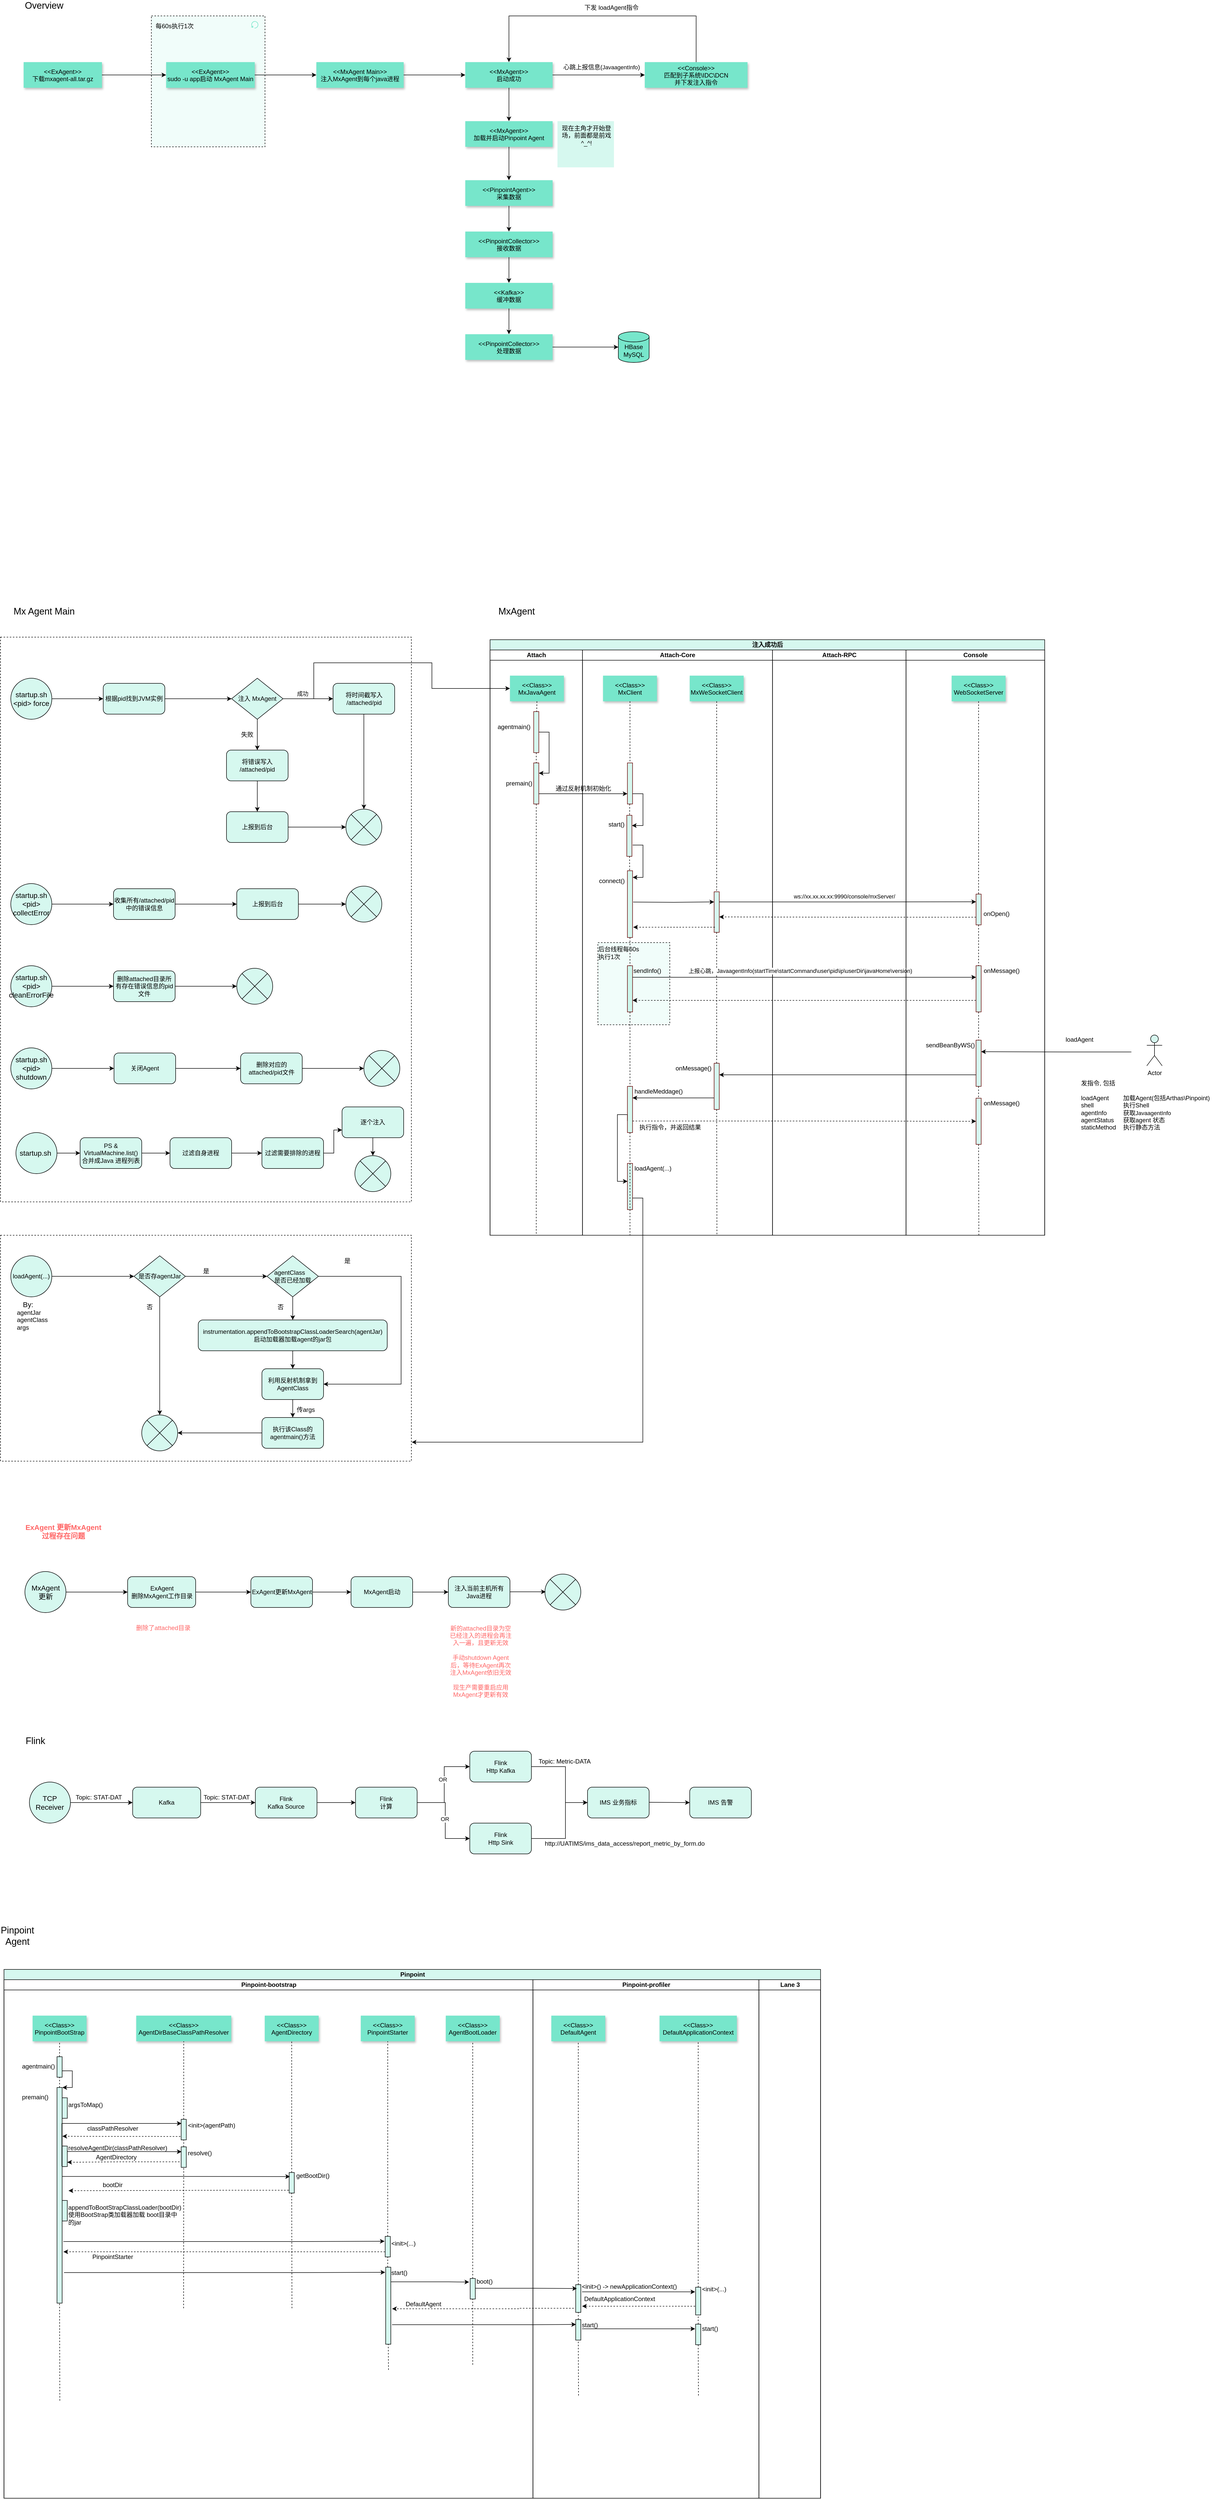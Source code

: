 <mxfile version="14.1.2" type="github">
  <diagram name="Page-1" id="9361dd3d-8414-5efd-6122-117bd74ce7a7">
    <mxGraphModel dx="1874" dy="3538" grid="1" gridSize="10" guides="1" tooltips="1" connect="1" arrows="1" fold="1" page="0" pageScale="1.5" pageWidth="826" pageHeight="1169" background="#ffffff" math="0" shadow="0">
      <root>
        <mxCell id="0" />
        <mxCell id="1" parent="0" />
        <mxCell id="-H8RPFJ6eDx_moYWrSU3-142" value="" style="rounded=0;whiteSpace=wrap;html=1;fillColor=none;dashed=1;" parent="1" vertex="1">
          <mxGeometry x="20" y="-1480" width="800" height="1100" as="geometry" />
        </mxCell>
        <mxCell id="-H8RPFJ6eDx_moYWrSU3-296" value="" style="fillColor=#77e6cb1a;dashed=1;" parent="1" vertex="1">
          <mxGeometry x="313.75" y="-2690" width="221.25" height="255" as="geometry" />
        </mxCell>
        <mxCell id="-H8RPFJ6eDx_moYWrSU3-97" style="edgeStyle=orthogonalEdgeStyle;rounded=0;orthogonalLoop=1;jettySize=auto;html=1;exitX=1;exitY=0.5;exitDx=0;exitDy=0;entryX=0;entryY=0.5;entryDx=0;entryDy=0;fillColor=#77e6cb4d;" parent="1" edge="1">
          <mxGeometry relative="1" as="geometry">
            <mxPoint x="361" y="-440" as="sourcePoint" />
          </mxGeometry>
        </mxCell>
        <mxCell id="-H8RPFJ6eDx_moYWrSU3-141" value="" style="rounded=0;whiteSpace=wrap;html=1;fillColor=none;dashed=1;" parent="1" vertex="1">
          <mxGeometry x="20" y="-315" width="800" height="440" as="geometry" />
        </mxCell>
        <mxCell id="-H8RPFJ6eDx_moYWrSU3-143" style="edgeStyle=orthogonalEdgeStyle;rounded=0;orthogonalLoop=1;jettySize=auto;html=1;exitX=1;exitY=0.5;exitDx=0;exitDy=0;fillColor=#77e6cb4d;" parent="1" source="-H8RPFJ6eDx_moYWrSU3-144" target="-H8RPFJ6eDx_moYWrSU3-147" edge="1">
          <mxGeometry relative="1" as="geometry" />
        </mxCell>
        <mxCell id="-H8RPFJ6eDx_moYWrSU3-144" value="&lt;font style=&quot;font-size: 14px&quot;&gt;startup.sh &amp;lt;pid&amp;gt; force&lt;/font&gt;" style="ellipse;whiteSpace=wrap;html=1;aspect=fixed;fillColor=#77e6cb4d;" parent="1" vertex="1">
          <mxGeometry x="40.0" y="-1400" width="80" height="80" as="geometry" />
        </mxCell>
        <mxCell id="-H8RPFJ6eDx_moYWrSU3-145" value="&lt;font style=&quot;font-size: 18px&quot;&gt;MxAgent&lt;/font&gt;" style="text;html=1;strokeColor=none;fillColor=none;align=center;verticalAlign=middle;whiteSpace=wrap;rounded=0;" parent="1" vertex="1">
          <mxGeometry x="1004.5" y="-1540" width="40" height="20" as="geometry" />
        </mxCell>
        <mxCell id="-H8RPFJ6eDx_moYWrSU3-146" style="edgeStyle=orthogonalEdgeStyle;rounded=0;orthogonalLoop=1;jettySize=auto;html=1;exitX=1;exitY=0.5;exitDx=0;exitDy=0;fillColor=#77e6cb4d;" parent="1" source="-H8RPFJ6eDx_moYWrSU3-147" target="-H8RPFJ6eDx_moYWrSU3-152" edge="1">
          <mxGeometry relative="1" as="geometry" />
        </mxCell>
        <mxCell id="-H8RPFJ6eDx_moYWrSU3-147" value="根据pid找到JVM实例" style="rounded=1;whiteSpace=wrap;html=1;fillColor=#77e6cb4d;" parent="1" vertex="1">
          <mxGeometry x="220" y="-1390" width="120" height="60" as="geometry" />
        </mxCell>
        <mxCell id="-H8RPFJ6eDx_moYWrSU3-148" style="edgeStyle=orthogonalEdgeStyle;rounded=0;orthogonalLoop=1;jettySize=auto;html=1;exitX=1;exitY=0.5;exitDx=0;exitDy=0;entryX=0;entryY=0.5;entryDx=0;entryDy=0;fillColor=#77e6cb4d;" parent="1" source="-H8RPFJ6eDx_moYWrSU3-152" target="-H8RPFJ6eDx_moYWrSU3-154" edge="1">
          <mxGeometry relative="1" as="geometry" />
        </mxCell>
        <mxCell id="-H8RPFJ6eDx_moYWrSU3-149" value="成功" style="edgeLabel;html=1;align=center;verticalAlign=middle;resizable=0;points=[];fillColor=#77e6cb4d;" parent="-H8RPFJ6eDx_moYWrSU3-148" vertex="1" connectable="0">
          <mxGeometry x="-0.274" y="3" relative="1" as="geometry">
            <mxPoint x="2.5" y="-7" as="offset" />
          </mxGeometry>
        </mxCell>
        <mxCell id="-H8RPFJ6eDx_moYWrSU3-150" style="edgeStyle=orthogonalEdgeStyle;rounded=0;orthogonalLoop=1;jettySize=auto;html=1;exitX=0.5;exitY=1;exitDx=0;exitDy=0;entryX=0.5;entryY=0;entryDx=0;entryDy=0;fillColor=#77e6cb4d;" parent="1" source="-H8RPFJ6eDx_moYWrSU3-152" target="-H8RPFJ6eDx_moYWrSU3-156" edge="1">
          <mxGeometry relative="1" as="geometry">
            <Array as="points">
              <mxPoint x="520" y="-1280" />
              <mxPoint x="520" y="-1280" />
            </Array>
          </mxGeometry>
        </mxCell>
        <mxCell id="-H8RPFJ6eDx_moYWrSU3-151" style="edgeStyle=orthogonalEdgeStyle;rounded=0;orthogonalLoop=1;jettySize=auto;html=1;exitX=1;exitY=0.5;exitDx=0;exitDy=0;entryX=0;entryY=0.5;entryDx=0;entryDy=0;fillColor=#77e6cb4d;" parent="1" source="-H8RPFJ6eDx_moYWrSU3-152" target="-H8RPFJ6eDx_moYWrSU3-241" edge="1">
          <mxGeometry relative="1" as="geometry">
            <Array as="points">
              <mxPoint x="630" y="-1360" />
              <mxPoint x="630" y="-1430" />
              <mxPoint x="860" y="-1430" />
              <mxPoint x="860" y="-1380" />
            </Array>
          </mxGeometry>
        </mxCell>
        <mxCell id="-H8RPFJ6eDx_moYWrSU3-152" value="注入 MxAgent" style="rhombus;whiteSpace=wrap;html=1;fillColor=#77e6cb4d;" parent="1" vertex="1">
          <mxGeometry x="470" y="-1400" width="100" height="80" as="geometry" />
        </mxCell>
        <mxCell id="-H8RPFJ6eDx_moYWrSU3-153" style="edgeStyle=orthogonalEdgeStyle;rounded=0;orthogonalLoop=1;jettySize=auto;html=1;exitX=0.5;exitY=1;exitDx=0;exitDy=0;entryX=0.5;entryY=0;entryDx=0;entryDy=0;entryPerimeter=0;fillColor=#77e6cb4d;" parent="1" source="-H8RPFJ6eDx_moYWrSU3-154" target="-H8RPFJ6eDx_moYWrSU3-159" edge="1">
          <mxGeometry relative="1" as="geometry" />
        </mxCell>
        <mxCell id="-H8RPFJ6eDx_moYWrSU3-154" value="将时间截写入&lt;br&gt;/attached/pid" style="rounded=1;whiteSpace=wrap;html=1;fillColor=#77e6cb4d;" parent="1" vertex="1">
          <mxGeometry x="667.5" y="-1390" width="120" height="60" as="geometry" />
        </mxCell>
        <mxCell id="-H8RPFJ6eDx_moYWrSU3-155" style="edgeStyle=orthogonalEdgeStyle;rounded=0;orthogonalLoop=1;jettySize=auto;html=1;exitX=0.5;exitY=1;exitDx=0;exitDy=0;entryX=0.5;entryY=0;entryDx=0;entryDy=0;fillColor=#77e6cb4d;" parent="1" source="-H8RPFJ6eDx_moYWrSU3-156" target="-H8RPFJ6eDx_moYWrSU3-158" edge="1">
          <mxGeometry relative="1" as="geometry" />
        </mxCell>
        <mxCell id="-H8RPFJ6eDx_moYWrSU3-156" value="将错误写入&lt;br&gt;/attached/pid" style="rounded=1;whiteSpace=wrap;html=1;fillColor=#77e6cb4d;" parent="1" vertex="1">
          <mxGeometry x="460" y="-1260" width="120" height="60" as="geometry" />
        </mxCell>
        <mxCell id="-H8RPFJ6eDx_moYWrSU3-157" style="edgeStyle=orthogonalEdgeStyle;rounded=0;orthogonalLoop=1;jettySize=auto;html=1;exitX=1;exitY=0.5;exitDx=0;exitDy=0;entryX=0;entryY=0.5;entryDx=0;entryDy=0;entryPerimeter=0;fillColor=#77e6cb4d;" parent="1" source="-H8RPFJ6eDx_moYWrSU3-158" target="-H8RPFJ6eDx_moYWrSU3-159" edge="1">
          <mxGeometry relative="1" as="geometry" />
        </mxCell>
        <mxCell id="-H8RPFJ6eDx_moYWrSU3-158" value="上报到后台" style="rounded=1;whiteSpace=wrap;html=1;fillColor=#77e6cb4d;" parent="1" vertex="1">
          <mxGeometry x="460" y="-1140" width="120" height="60" as="geometry" />
        </mxCell>
        <mxCell id="-H8RPFJ6eDx_moYWrSU3-159" value="" style="verticalLabelPosition=bottom;verticalAlign=top;html=1;shape=mxgraph.flowchart.or;fillColor=#77e6cb4d;" parent="1" vertex="1">
          <mxGeometry x="692.5" y="-1145" width="70" height="70" as="geometry" />
        </mxCell>
        <mxCell id="-H8RPFJ6eDx_moYWrSU3-160" style="edgeStyle=orthogonalEdgeStyle;rounded=0;orthogonalLoop=1;jettySize=auto;html=1;exitX=1;exitY=0.5;exitDx=0;exitDy=0;fillColor=#77e6cb4d;" parent="1" source="-H8RPFJ6eDx_moYWrSU3-161" target="-H8RPFJ6eDx_moYWrSU3-163" edge="1">
          <mxGeometry relative="1" as="geometry" />
        </mxCell>
        <mxCell id="-H8RPFJ6eDx_moYWrSU3-161" value="&lt;font style=&quot;font-size: 14px&quot;&gt;startup.sh &amp;lt;pid&amp;gt; collectError&lt;/font&gt;" style="ellipse;whiteSpace=wrap;html=1;aspect=fixed;fillColor=#77e6cb4d;" parent="1" vertex="1">
          <mxGeometry x="40.0" y="-1000" width="80" height="80" as="geometry" />
        </mxCell>
        <mxCell id="-H8RPFJ6eDx_moYWrSU3-162" style="edgeStyle=orthogonalEdgeStyle;rounded=0;orthogonalLoop=1;jettySize=auto;html=1;exitX=1;exitY=0.5;exitDx=0;exitDy=0;fillColor=#77e6cb4d;" parent="1" source="-H8RPFJ6eDx_moYWrSU3-163" edge="1">
          <mxGeometry relative="1" as="geometry">
            <mxPoint x="480" y="-960" as="targetPoint" />
          </mxGeometry>
        </mxCell>
        <mxCell id="-H8RPFJ6eDx_moYWrSU3-163" value="收集所有/attached/pid中的错误信息" style="rounded=1;whiteSpace=wrap;html=1;fillColor=#77e6cb4d;" parent="1" vertex="1">
          <mxGeometry x="240" y="-990" width="120" height="60" as="geometry" />
        </mxCell>
        <mxCell id="-H8RPFJ6eDx_moYWrSU3-164" style="edgeStyle=orthogonalEdgeStyle;rounded=0;orthogonalLoop=1;jettySize=auto;html=1;exitX=1;exitY=0.5;exitDx=0;exitDy=0;entryX=0;entryY=0.5;entryDx=0;entryDy=0;entryPerimeter=0;fillColor=#77e6cb4d;" parent="1" source="-H8RPFJ6eDx_moYWrSU3-165" target="-H8RPFJ6eDx_moYWrSU3-166" edge="1">
          <mxGeometry relative="1" as="geometry" />
        </mxCell>
        <mxCell id="-H8RPFJ6eDx_moYWrSU3-165" value="上报到后台" style="rounded=1;whiteSpace=wrap;html=1;fillColor=#77e6cb4d;" parent="1" vertex="1">
          <mxGeometry x="480" y="-990" width="120" height="60" as="geometry" />
        </mxCell>
        <mxCell id="-H8RPFJ6eDx_moYWrSU3-166" value="" style="verticalLabelPosition=bottom;verticalAlign=top;html=1;shape=mxgraph.flowchart.or;fillColor=#77e6cb4d;" parent="1" vertex="1">
          <mxGeometry x="692.5" y="-995" width="70" height="70" as="geometry" />
        </mxCell>
        <mxCell id="-H8RPFJ6eDx_moYWrSU3-167" style="edgeStyle=orthogonalEdgeStyle;rounded=0;orthogonalLoop=1;jettySize=auto;html=1;exitX=1;exitY=0.5;exitDx=0;exitDy=0;fillColor=#77e6cb4d;" parent="1" source="-H8RPFJ6eDx_moYWrSU3-168" target="-H8RPFJ6eDx_moYWrSU3-170" edge="1">
          <mxGeometry relative="1" as="geometry" />
        </mxCell>
        <mxCell id="-H8RPFJ6eDx_moYWrSU3-168" value="&lt;font style=&quot;font-size: 14px&quot;&gt;startup.sh &amp;lt;pid&amp;gt; cleanErrorFile&lt;/font&gt;" style="ellipse;whiteSpace=wrap;html=1;aspect=fixed;fillColor=#77e6cb4d;" parent="1" vertex="1">
          <mxGeometry x="40.0" y="-840" width="80" height="80" as="geometry" />
        </mxCell>
        <mxCell id="-H8RPFJ6eDx_moYWrSU3-169" style="edgeStyle=orthogonalEdgeStyle;rounded=0;orthogonalLoop=1;jettySize=auto;html=1;exitX=1;exitY=0.5;exitDx=0;exitDy=0;entryX=0;entryY=0.5;entryDx=0;entryDy=0;entryPerimeter=0;fillColor=#77e6cb4d;" parent="1" source="-H8RPFJ6eDx_moYWrSU3-170" target="-H8RPFJ6eDx_moYWrSU3-171" edge="1">
          <mxGeometry relative="1" as="geometry">
            <mxPoint x="480" y="-800" as="targetPoint" />
          </mxGeometry>
        </mxCell>
        <mxCell id="-H8RPFJ6eDx_moYWrSU3-170" value="删除attached目录所有存在错误信息的pid文件" style="rounded=1;whiteSpace=wrap;html=1;fillColor=#77e6cb4d;" parent="1" vertex="1">
          <mxGeometry x="240" y="-830" width="120" height="60" as="geometry" />
        </mxCell>
        <mxCell id="-H8RPFJ6eDx_moYWrSU3-171" value="" style="verticalLabelPosition=bottom;verticalAlign=top;html=1;shape=mxgraph.flowchart.or;fillColor=#77e6cb4d;" parent="1" vertex="1">
          <mxGeometry x="480" y="-835" width="70" height="70" as="geometry" />
        </mxCell>
        <mxCell id="-H8RPFJ6eDx_moYWrSU3-172" style="edgeStyle=orthogonalEdgeStyle;rounded=0;orthogonalLoop=1;jettySize=auto;html=1;exitX=1;exitY=0.5;exitDx=0;exitDy=0;entryX=0;entryY=0.5;entryDx=0;entryDy=0;fillColor=#77e6cb4d;" parent="1" source="-H8RPFJ6eDx_moYWrSU3-173" target="-H8RPFJ6eDx_moYWrSU3-178" edge="1">
          <mxGeometry relative="1" as="geometry" />
        </mxCell>
        <mxCell id="-H8RPFJ6eDx_moYWrSU3-173" value="&lt;font style=&quot;font-size: 14px&quot;&gt;startup.sh &amp;lt;pid&amp;gt; shutdown&lt;/font&gt;" style="ellipse;whiteSpace=wrap;html=1;aspect=fixed;fillColor=#77e6cb4d;" parent="1" vertex="1">
          <mxGeometry x="40.0" y="-680" width="80" height="80" as="geometry" />
        </mxCell>
        <mxCell id="-H8RPFJ6eDx_moYWrSU3-174" style="edgeStyle=orthogonalEdgeStyle;rounded=0;orthogonalLoop=1;jettySize=auto;html=1;exitX=1;exitY=0.5;exitDx=0;exitDy=0;entryX=0;entryY=0.5;entryDx=0;entryDy=0;entryPerimeter=0;fillColor=#77e6cb4d;" parent="1" source="-H8RPFJ6eDx_moYWrSU3-175" target="-H8RPFJ6eDx_moYWrSU3-176" edge="1">
          <mxGeometry relative="1" as="geometry">
            <mxPoint x="727.5" y="-645" as="targetPoint" />
          </mxGeometry>
        </mxCell>
        <mxCell id="-H8RPFJ6eDx_moYWrSU3-175" value="删除对应的attached/pid文件" style="rounded=1;whiteSpace=wrap;html=1;fillColor=#77e6cb4d;" parent="1" vertex="1">
          <mxGeometry x="487.5" y="-670" width="120" height="60" as="geometry" />
        </mxCell>
        <mxCell id="-H8RPFJ6eDx_moYWrSU3-176" value="" style="verticalLabelPosition=bottom;verticalAlign=top;html=1;shape=mxgraph.flowchart.or;fillColor=#77e6cb4d;" parent="1" vertex="1">
          <mxGeometry x="727.5" y="-675" width="70" height="70" as="geometry" />
        </mxCell>
        <mxCell id="-H8RPFJ6eDx_moYWrSU3-177" style="edgeStyle=orthogonalEdgeStyle;rounded=0;orthogonalLoop=1;jettySize=auto;html=1;exitX=1;exitY=0.5;exitDx=0;exitDy=0;entryX=0;entryY=0.5;entryDx=0;entryDy=0;fillColor=#77e6cb4d;" parent="1" source="-H8RPFJ6eDx_moYWrSU3-178" target="-H8RPFJ6eDx_moYWrSU3-175" edge="1">
          <mxGeometry relative="1" as="geometry" />
        </mxCell>
        <mxCell id="-H8RPFJ6eDx_moYWrSU3-178" value="关闭Agent" style="rounded=1;whiteSpace=wrap;html=1;fillColor=#77e6cb4d;" parent="1" vertex="1">
          <mxGeometry x="241" y="-670" width="120" height="60" as="geometry" />
        </mxCell>
        <mxCell id="-H8RPFJ6eDx_moYWrSU3-179" value="&lt;font style=&quot;font-size: 18px&quot;&gt;Pinpoint Agent&lt;/font&gt;" style="text;html=1;strokeColor=none;fillColor=none;align=center;verticalAlign=middle;whiteSpace=wrap;rounded=0;" parent="1" vertex="1">
          <mxGeometry x="32.5" y="1040" width="40" height="20" as="geometry" />
        </mxCell>
        <mxCell id="-H8RPFJ6eDx_moYWrSU3-180" value="&lt;&lt;Class&gt;&gt;&#xa;MxClient" style="shadow=1;fillColor=#77e6cb;strokeColor=none" parent="1" vertex="1">
          <mxGeometry x="1193.19" y="-1405" width="105" height="50" as="geometry" />
        </mxCell>
        <mxCell id="-H8RPFJ6eDx_moYWrSU3-181" value="" style="edgeStyle=none;endArrow=none;dashed=1" parent="1" source="-H8RPFJ6eDx_moYWrSU3-180" target="-H8RPFJ6eDx_moYWrSU3-193" edge="1">
          <mxGeometry x="1003.245" y="-1305" width="100" height="100" as="geometry">
            <mxPoint x="1078.169" y="-1360" as="sourcePoint" />
            <mxPoint x="1078.486" y="-1305" as="targetPoint" />
          </mxGeometry>
        </mxCell>
        <mxCell id="-H8RPFJ6eDx_moYWrSU3-182" value="注入成功后" style="swimlane;html=1;childLayout=stackLayout;resizeParent=1;resizeParentMax=0;startSize=20;fillColor=#77e6cb4d;" parent="1" vertex="1">
          <mxGeometry x="973.19" y="-1475" width="1080" height="1160" as="geometry">
            <mxRectangle x="100" y="-1030" width="90" height="20" as="alternateBounds" />
          </mxGeometry>
        </mxCell>
        <mxCell id="-H8RPFJ6eDx_moYWrSU3-183" value="Attach" style="swimlane;html=1;startSize=20;" parent="-H8RPFJ6eDx_moYWrSU3-182" vertex="1">
          <mxGeometry y="20" width="180" height="1140" as="geometry" />
        </mxCell>
        <mxCell id="-H8RPFJ6eDx_moYWrSU3-184" style="edgeStyle=orthogonalEdgeStyle;rounded=0;orthogonalLoop=1;jettySize=auto;html=1;exitX=1;exitY=0.5;exitDx=0;exitDy=0;entryX=1;entryY=0.25;entryDx=0;entryDy=0;fillColor=#77e6cb4d;" parent="-H8RPFJ6eDx_moYWrSU3-183" source="-H8RPFJ6eDx_moYWrSU3-185" target="-H8RPFJ6eDx_moYWrSU3-187" edge="1">
          <mxGeometry relative="1" as="geometry" />
        </mxCell>
        <mxCell id="-H8RPFJ6eDx_moYWrSU3-185" value="" style="fillColor=#77e6cb4d;strokeColor=#660000" parent="-H8RPFJ6eDx_moYWrSU3-183" vertex="1">
          <mxGeometry x="85.0" y="120" width="10" height="80" as="geometry" />
        </mxCell>
        <mxCell id="-H8RPFJ6eDx_moYWrSU3-186" value="" style="edgeStyle=none;endArrow=none;dashed=1;entryX=0.5;entryY=1;entryDx=0;entryDy=0;" parent="-H8RPFJ6eDx_moYWrSU3-183" source="-H8RPFJ6eDx_moYWrSU3-187" target="-H8RPFJ6eDx_moYWrSU3-183" edge="1">
          <mxGeometry x="120.381" y="329.697" width="100" height="100" as="geometry">
            <mxPoint x="195.546" y="274.697" as="sourcePoint" />
            <mxPoint x="91.81" y="470" as="targetPoint" />
          </mxGeometry>
        </mxCell>
        <mxCell id="-H8RPFJ6eDx_moYWrSU3-187" value="" style="fillColor=#77e6cb4d;strokeColor=#660000" parent="-H8RPFJ6eDx_moYWrSU3-183" vertex="1">
          <mxGeometry x="85" y="220" width="10" height="80" as="geometry" />
        </mxCell>
        <mxCell id="-H8RPFJ6eDx_moYWrSU3-188" value="" style="edgeStyle=none;endArrow=none;dashed=1" parent="-H8RPFJ6eDx_moYWrSU3-183" source="-H8RPFJ6eDx_moYWrSU3-185" target="-H8RPFJ6eDx_moYWrSU3-187" edge="1">
          <mxGeometry x="120.381" y="329.697" width="100" height="100" as="geometry">
            <mxPoint x="972.5" y="-1130" as="sourcePoint" />
            <mxPoint x="972.5" y="-925.833" as="targetPoint" />
          </mxGeometry>
        </mxCell>
        <mxCell id="-H8RPFJ6eDx_moYWrSU3-189" value="&lt;span&gt;agentmain()&lt;/span&gt;" style="text;html=1;strokeColor=none;fillColor=none;align=center;verticalAlign=middle;whiteSpace=wrap;rounded=0;" parent="-H8RPFJ6eDx_moYWrSU3-183" vertex="1">
          <mxGeometry x="38.81" y="140" width="16.31" height="20" as="geometry" />
        </mxCell>
        <mxCell id="-H8RPFJ6eDx_moYWrSU3-190" value="&lt;span&gt;premain()&lt;/span&gt;" style="text;html=1;strokeColor=none;fillColor=none;align=center;verticalAlign=middle;whiteSpace=wrap;rounded=0;" parent="-H8RPFJ6eDx_moYWrSU3-183" vertex="1">
          <mxGeometry x="48.81" y="250" width="16.31" height="20" as="geometry" />
        </mxCell>
        <mxCell id="-H8RPFJ6eDx_moYWrSU3-191" value="Attach-Core" style="swimlane;html=1;startSize=20;" parent="-H8RPFJ6eDx_moYWrSU3-182" vertex="1">
          <mxGeometry x="180" y="20" width="370" height="1140" as="geometry" />
        </mxCell>
        <mxCell id="-H8RPFJ6eDx_moYWrSU3-192" value="" style="fillColor=#77e6cb1a;dashed=1;" parent="-H8RPFJ6eDx_moYWrSU3-191" vertex="1">
          <mxGeometry x="30" y="570" width="140" height="160" as="geometry" />
        </mxCell>
        <mxCell id="-H8RPFJ6eDx_moYWrSU3-193" value="" style="fillColor=#77e6cb4d;strokeColor=#660000" parent="-H8RPFJ6eDx_moYWrSU3-191" vertex="1">
          <mxGeometry x="87.5" y="220" width="10" height="80" as="geometry" />
        </mxCell>
        <mxCell id="-H8RPFJ6eDx_moYWrSU3-194" value="通过反射机制初始化" style="text;html=1;strokeColor=none;fillColor=none;align=center;verticalAlign=middle;whiteSpace=wrap;rounded=0;" parent="-H8RPFJ6eDx_moYWrSU3-191" vertex="1">
          <mxGeometry x="-61.19" y="260" width="126.31" height="20" as="geometry" />
        </mxCell>
        <mxCell id="-H8RPFJ6eDx_moYWrSU3-195" value="" style="edgeStyle=none;endArrow=none;dashed=1;exitX=0.5;exitY=1;exitDx=0;exitDy=0;" parent="-H8RPFJ6eDx_moYWrSU3-191" source="-H8RPFJ6eDx_moYWrSU3-204" edge="1">
          <mxGeometry x="16.365" y="150" width="100" height="100" as="geometry">
            <mxPoint x="258.81" y="100" as="sourcePoint" />
            <mxPoint x="261.81" y="1140" as="targetPoint" />
          </mxGeometry>
        </mxCell>
        <mxCell id="-H8RPFJ6eDx_moYWrSU3-196" value="" style="fillColor=#77e6cb4d;strokeColor=#660000" parent="-H8RPFJ6eDx_moYWrSU3-191" vertex="1">
          <mxGeometry x="256.31" y="471" width="10" height="79" as="geometry" />
        </mxCell>
        <mxCell id="-H8RPFJ6eDx_moYWrSU3-197" value="" style="fillColor=#77e6cb4d;strokeColor=#660000" parent="-H8RPFJ6eDx_moYWrSU3-191" vertex="1">
          <mxGeometry x="87.5" y="615" width="10" height="90" as="geometry" />
        </mxCell>
        <mxCell id="-H8RPFJ6eDx_moYWrSU3-198" value="&lt;span style=&quot;font-family: &amp;#34;helvetica&amp;#34;&quot;&gt;后台线程每60s&lt;/span&gt;&lt;br style=&quot;padding: 0px ; margin: 0px ; font-family: &amp;#34;helvetica&amp;#34;&quot;&gt;&lt;span style=&quot;font-family: &amp;#34;helvetica&amp;#34;&quot;&gt;执行1次&lt;/span&gt;" style="text;html=1;strokeColor=none;fillColor=none;align=left;verticalAlign=middle;whiteSpace=wrap;rounded=0;" parent="-H8RPFJ6eDx_moYWrSU3-191" vertex="1">
          <mxGeometry x="28.81" y="580" width="88.5" height="20" as="geometry" />
        </mxCell>
        <mxCell id="-H8RPFJ6eDx_moYWrSU3-199" value="&lt;span&gt;start()&lt;/span&gt;" style="text;html=1;strokeColor=none;fillColor=none;align=center;verticalAlign=middle;whiteSpace=wrap;rounded=0;" parent="-H8RPFJ6eDx_moYWrSU3-191" vertex="1">
          <mxGeometry x="48.81" y="330" width="35.12" height="20" as="geometry" />
        </mxCell>
        <mxCell id="-H8RPFJ6eDx_moYWrSU3-200" value="&lt;span&gt;connect()&lt;/span&gt;" style="text;html=1;strokeColor=none;fillColor=none;align=center;verticalAlign=middle;whiteSpace=wrap;rounded=0;" parent="-H8RPFJ6eDx_moYWrSU3-191" vertex="1">
          <mxGeometry x="40.0" y="440" width="35.12" height="20" as="geometry" />
        </mxCell>
        <mxCell id="-H8RPFJ6eDx_moYWrSU3-201" value="&lt;span&gt;sendInfo()&lt;/span&gt;" style="text;html=1;strokeColor=none;fillColor=none;align=center;verticalAlign=middle;whiteSpace=wrap;rounded=0;" parent="-H8RPFJ6eDx_moYWrSU3-191" vertex="1">
          <mxGeometry x="108.81" y="615" width="35.12" height="20" as="geometry" />
        </mxCell>
        <mxCell id="-H8RPFJ6eDx_moYWrSU3-202" value="&lt;span&gt;onMessage()&lt;/span&gt;" style="text;html=1;strokeColor=none;fillColor=none;align=center;verticalAlign=middle;whiteSpace=wrap;rounded=0;" parent="-H8RPFJ6eDx_moYWrSU3-191" vertex="1">
          <mxGeometry x="198.81" y="805" width="35.12" height="20" as="geometry" />
        </mxCell>
        <mxCell id="-H8RPFJ6eDx_moYWrSU3-203" style="edgeStyle=orthogonalEdgeStyle;rounded=0;orthogonalLoop=1;jettySize=auto;html=1;exitX=0;exitY=0.75;exitDx=0;exitDy=0;entryX=1;entryY=0.25;entryDx=0;entryDy=0;fillColor=#77e6cb4d;" parent="-H8RPFJ6eDx_moYWrSU3-191" source="-H8RPFJ6eDx_moYWrSU3-204" target="-H8RPFJ6eDx_moYWrSU3-208" edge="1">
          <mxGeometry relative="1" as="geometry" />
        </mxCell>
        <mxCell id="-H8RPFJ6eDx_moYWrSU3-204" value="" style="fillColor=#77e6cb4d;strokeColor=#660000" parent="-H8RPFJ6eDx_moYWrSU3-191" vertex="1">
          <mxGeometry x="256.31" y="805" width="10" height="90" as="geometry" />
        </mxCell>
        <mxCell id="-H8RPFJ6eDx_moYWrSU3-205" value="" style="edgeStyle=none;endArrow=none;dashed=1;exitX=0.5;exitY=1;exitDx=0;exitDy=0;" parent="-H8RPFJ6eDx_moYWrSU3-191" source="-H8RPFJ6eDx_moYWrSU3-196" target="-H8RPFJ6eDx_moYWrSU3-204" edge="1">
          <mxGeometry x="16.365" y="150" width="100" height="100" as="geometry">
            <mxPoint x="1322.5" y="-842" as="sourcePoint" />
            <mxPoint x="1323.0" y="-290" as="targetPoint" />
          </mxGeometry>
        </mxCell>
        <mxCell id="-H8RPFJ6eDx_moYWrSU3-206" value="handleMeddage()" style="text;html=1;strokeColor=none;fillColor=none;align=center;verticalAlign=middle;whiteSpace=wrap;rounded=0;" parent="-H8RPFJ6eDx_moYWrSU3-191" vertex="1">
          <mxGeometry x="130.81" y="850" width="35.12" height="20" as="geometry" />
        </mxCell>
        <mxCell id="-H8RPFJ6eDx_moYWrSU3-207" style="edgeStyle=orthogonalEdgeStyle;rounded=0;orthogonalLoop=1;jettySize=auto;html=1;exitX=0;exitY=0.75;exitDx=0;exitDy=0;entryX=0.031;entryY=0.389;entryDx=0;entryDy=0;entryPerimeter=0;" parent="-H8RPFJ6eDx_moYWrSU3-191" source="-H8RPFJ6eDx_moYWrSU3-208" target="-H8RPFJ6eDx_moYWrSU3-215" edge="1">
          <mxGeometry relative="1" as="geometry">
            <Array as="points">
              <mxPoint x="88" y="905" />
              <mxPoint x="68" y="905" />
              <mxPoint x="68" y="1035" />
            </Array>
          </mxGeometry>
        </mxCell>
        <mxCell id="-H8RPFJ6eDx_moYWrSU3-208" value="" style="fillColor=#77e6cb4d;strokeColor=#660000" parent="-H8RPFJ6eDx_moYWrSU3-191" vertex="1">
          <mxGeometry x="87.5" y="850" width="10" height="90" as="geometry" />
        </mxCell>
        <mxCell id="-H8RPFJ6eDx_moYWrSU3-209" value="" style="edgeStyle=none;endArrow=none;dashed=1" parent="-H8RPFJ6eDx_moYWrSU3-191" source="-H8RPFJ6eDx_moYWrSU3-197" target="-H8RPFJ6eDx_moYWrSU3-208" edge="1">
          <mxGeometry x="121.571" y="324.697" width="100" height="100" as="geometry">
            <mxPoint x="1153.732" y="-675" as="sourcePoint" />
            <mxPoint x="1154" y="-390" as="targetPoint" />
          </mxGeometry>
        </mxCell>
        <mxCell id="-H8RPFJ6eDx_moYWrSU3-210" value="" style="fillColor=#77e6cb4d;strokeColor=#660000" parent="-H8RPFJ6eDx_moYWrSU3-191" vertex="1">
          <mxGeometry x="87.5" y="430" width="10" height="130" as="geometry" />
        </mxCell>
        <mxCell id="-H8RPFJ6eDx_moYWrSU3-211" style="edgeStyle=orthogonalEdgeStyle;rounded=0;orthogonalLoop=1;jettySize=auto;html=1;entryX=0;entryY=0.25;entryDx=0;entryDy=0;fillColor=#77e6cb4d;" parent="-H8RPFJ6eDx_moYWrSU3-191" target="-H8RPFJ6eDx_moYWrSU3-196" edge="1">
          <mxGeometry relative="1" as="geometry">
            <mxPoint x="98.81" y="491" as="sourcePoint" />
          </mxGeometry>
        </mxCell>
        <mxCell id="-H8RPFJ6eDx_moYWrSU3-212" value="" style="edgeStyle=none;endArrow=none;dashed=1" parent="-H8RPFJ6eDx_moYWrSU3-191" source="-H8RPFJ6eDx_moYWrSU3-210" target="-H8RPFJ6eDx_moYWrSU3-197" edge="1">
          <mxGeometry x="121.571" y="324.697" width="100" height="100" as="geometry">
            <mxPoint x="92.565" y="510" as="sourcePoint" />
            <mxPoint x="92.81" y="680" as="targetPoint" />
          </mxGeometry>
        </mxCell>
        <mxCell id="-H8RPFJ6eDx_moYWrSU3-213" value="执行指令，并返回结果" style="text;html=1;strokeColor=none;fillColor=none;align=center;verticalAlign=middle;whiteSpace=wrap;rounded=0;" parent="-H8RPFJ6eDx_moYWrSU3-191" vertex="1">
          <mxGeometry x="107.86" y="920" width="126.07" height="20" as="geometry" />
        </mxCell>
        <mxCell id="-H8RPFJ6eDx_moYWrSU3-214" value="loadAgent(...)" style="text;html=1;strokeColor=none;fillColor=none;align=center;verticalAlign=middle;whiteSpace=wrap;rounded=0;" parent="-H8RPFJ6eDx_moYWrSU3-191" vertex="1">
          <mxGeometry x="119.81" y="1000" width="35.12" height="20" as="geometry" />
        </mxCell>
        <mxCell id="-H8RPFJ6eDx_moYWrSU3-215" value="" style="fillColor=#77e6cb4d;strokeColor=#660000" parent="-H8RPFJ6eDx_moYWrSU3-191" vertex="1">
          <mxGeometry x="87.5" y="1000" width="10" height="90" as="geometry" />
        </mxCell>
        <mxCell id="-H8RPFJ6eDx_moYWrSU3-216" value="" style="edgeStyle=none;endArrow=none;dashed=1;entryX=0.25;entryY=1;entryDx=0;entryDy=0;" parent="-H8RPFJ6eDx_moYWrSU3-191" source="-H8RPFJ6eDx_moYWrSU3-208" target="-H8RPFJ6eDx_moYWrSU3-191" edge="1">
          <mxGeometry x="121.571" y="324.697" width="100" height="100" as="geometry">
            <mxPoint x="1153.69" y="-440" as="sourcePoint" />
            <mxPoint x="1153.69" y="-240" as="targetPoint" />
          </mxGeometry>
        </mxCell>
        <mxCell id="-H8RPFJ6eDx_moYWrSU3-217" value="Attach-RPC" style="swimlane;html=1;startSize=20;" parent="-H8RPFJ6eDx_moYWrSU3-182" vertex="1">
          <mxGeometry x="550" y="20" width="260" height="1140" as="geometry" />
        </mxCell>
        <mxCell id="-H8RPFJ6eDx_moYWrSU3-218" style="edgeStyle=orthogonalEdgeStyle;rounded=0;orthogonalLoop=1;jettySize=auto;html=1;exitX=1;exitY=0.75;exitDx=0;exitDy=0;entryX=0;entryY=0.75;entryDx=0;entryDy=0;fillColor=#77e6cb4d;" parent="-H8RPFJ6eDx_moYWrSU3-182" source="-H8RPFJ6eDx_moYWrSU3-187" target="-H8RPFJ6eDx_moYWrSU3-193" edge="1">
          <mxGeometry relative="1" as="geometry" />
        </mxCell>
        <mxCell id="-H8RPFJ6eDx_moYWrSU3-219" style="edgeStyle=orthogonalEdgeStyle;rounded=0;orthogonalLoop=1;jettySize=auto;html=1;exitX=1;exitY=0.25;exitDx=0;exitDy=0;entryX=0;entryY=0.25;entryDx=0;entryDy=0;fillColor=#77e6cb4d;" parent="-H8RPFJ6eDx_moYWrSU3-182" source="-H8RPFJ6eDx_moYWrSU3-196" target="-H8RPFJ6eDx_moYWrSU3-226" edge="1">
          <mxGeometry relative="1" as="geometry" />
        </mxCell>
        <mxCell id="-H8RPFJ6eDx_moYWrSU3-220" value="ws://xx.xx.xx.xx:9990/console/mxServer/" style="edgeLabel;html=1;align=center;verticalAlign=middle;resizable=0;points=[];" parent="-H8RPFJ6eDx_moYWrSU3-219" vertex="1" connectable="0">
          <mxGeometry x="-0.081" y="-5" relative="1" as="geometry">
            <mxPoint x="13.5" y="-16.3" as="offset" />
          </mxGeometry>
        </mxCell>
        <mxCell id="-H8RPFJ6eDx_moYWrSU3-221" style="edgeStyle=orthogonalEdgeStyle;rounded=0;orthogonalLoop=1;jettySize=auto;html=1;exitX=1;exitY=0.25;exitDx=0;exitDy=0;entryX=0;entryY=0.25;entryDx=0;entryDy=0;fillColor=#77e6cb4d;" parent="-H8RPFJ6eDx_moYWrSU3-182" source="-H8RPFJ6eDx_moYWrSU3-197" target="-H8RPFJ6eDx_moYWrSU3-227" edge="1">
          <mxGeometry relative="1" as="geometry" />
        </mxCell>
        <mxCell id="-H8RPFJ6eDx_moYWrSU3-222" value="上报心跳，JavaagentInfo(startTime\startCommand\user\pid\ip\userDir\javaHome\version)" style="edgeLabel;html=1;align=center;verticalAlign=middle;resizable=0;points=[];" parent="-H8RPFJ6eDx_moYWrSU3-221" vertex="1" connectable="0">
          <mxGeometry x="-0.037" y="2" relative="1" as="geometry">
            <mxPoint x="4.31" y="-10.5" as="offset" />
          </mxGeometry>
        </mxCell>
        <mxCell id="-H8RPFJ6eDx_moYWrSU3-223" style="edgeStyle=orthogonalEdgeStyle;rounded=0;orthogonalLoop=1;jettySize=auto;html=1;exitX=0;exitY=0.75;exitDx=0;exitDy=0;fillColor=#77e6cb4d;dashed=1;entryX=1;entryY=0.75;entryDx=0;entryDy=0;" parent="-H8RPFJ6eDx_moYWrSU3-182" source="-H8RPFJ6eDx_moYWrSU3-227" target="-H8RPFJ6eDx_moYWrSU3-197" edge="1">
          <mxGeometry relative="1" as="geometry">
            <mxPoint x="398.81" y="735" as="targetPoint" />
            <mxPoint x="1216.31" y="695.25" as="sourcePoint" />
            <Array as="points">
              <mxPoint x="749" y="703" />
              <mxPoint x="749" y="703" />
            </Array>
          </mxGeometry>
        </mxCell>
        <mxCell id="-H8RPFJ6eDx_moYWrSU3-224" value="Console" style="swimlane;html=1;startSize=20;" parent="-H8RPFJ6eDx_moYWrSU3-182" vertex="1">
          <mxGeometry x="810" y="20" width="270" height="1140" as="geometry" />
        </mxCell>
        <mxCell id="-H8RPFJ6eDx_moYWrSU3-225" value="" style="edgeStyle=none;endArrow=none;dashed=1;exitX=0.5;exitY=1;exitDx=0;exitDy=0;" parent="-H8RPFJ6eDx_moYWrSU3-224" source="-H8RPFJ6eDx_moYWrSU3-235" edge="1">
          <mxGeometry x="-96.135" y="170" width="100" height="100" as="geometry">
            <mxPoint x="148.81" y="120" as="sourcePoint" />
            <mxPoint x="141.81" y="1140" as="targetPoint" />
          </mxGeometry>
        </mxCell>
        <mxCell id="-H8RPFJ6eDx_moYWrSU3-226" value="" style="fillColor=#77e6cb4d;strokeColor=#660000" parent="-H8RPFJ6eDx_moYWrSU3-224" vertex="1">
          <mxGeometry x="136.31" y="475.5" width="10" height="60" as="geometry" />
        </mxCell>
        <mxCell id="-H8RPFJ6eDx_moYWrSU3-227" value="" style="fillColor=#77e6cb4d;strokeColor=#660000" parent="-H8RPFJ6eDx_moYWrSU3-224" vertex="1">
          <mxGeometry x="136.31" y="615" width="10" height="90" as="geometry" />
        </mxCell>
        <mxCell id="-H8RPFJ6eDx_moYWrSU3-228" value="" style="edgeStyle=none;endArrow=none;dashed=1;exitX=0.5;exitY=1;exitDx=0;exitDy=0;" parent="-H8RPFJ6eDx_moYWrSU3-224" source="-H8RPFJ6eDx_moYWrSU3-226" target="-H8RPFJ6eDx_moYWrSU3-227" edge="1">
          <mxGeometry x="-96.135" y="170" width="100" height="100" as="geometry">
            <mxPoint x="2092.5" y="-809" as="sourcePoint" />
            <mxPoint x="2093" y="-650" as="targetPoint" />
          </mxGeometry>
        </mxCell>
        <mxCell id="-H8RPFJ6eDx_moYWrSU3-229" value="&lt;span&gt;onOpen()&lt;/span&gt;" style="text;html=1;strokeColor=none;fillColor=none;align=center;verticalAlign=middle;whiteSpace=wrap;rounded=0;" parent="-H8RPFJ6eDx_moYWrSU3-224" vertex="1">
          <mxGeometry x="158.81" y="504" width="35.12" height="20" as="geometry" />
        </mxCell>
        <mxCell id="-H8RPFJ6eDx_moYWrSU3-230" value="&lt;span&gt;onMessage()&lt;/span&gt;" style="text;html=1;strokeColor=none;fillColor=none;align=center;verticalAlign=middle;whiteSpace=wrap;rounded=0;" parent="-H8RPFJ6eDx_moYWrSU3-224" vertex="1">
          <mxGeometry x="168.81" y="615" width="35.12" height="20" as="geometry" />
        </mxCell>
        <mxCell id="-H8RPFJ6eDx_moYWrSU3-231" value="&lt;span&gt;sendBeanByWS()&lt;/span&gt;" style="text;html=1;strokeColor=none;fillColor=none;align=center;verticalAlign=middle;whiteSpace=wrap;rounded=0;" parent="-H8RPFJ6eDx_moYWrSU3-224" vertex="1">
          <mxGeometry x="68.81" y="760" width="35.12" height="20" as="geometry" />
        </mxCell>
        <mxCell id="-H8RPFJ6eDx_moYWrSU3-232" value="" style="fillColor=#77e6cb4d;strokeColor=#660000" parent="-H8RPFJ6eDx_moYWrSU3-224" vertex="1">
          <mxGeometry x="136.31" y="760" width="10" height="90" as="geometry" />
        </mxCell>
        <mxCell id="-H8RPFJ6eDx_moYWrSU3-233" value="" style="edgeStyle=none;endArrow=none;dashed=1;exitX=0.5;exitY=1;exitDx=0;exitDy=0;" parent="-H8RPFJ6eDx_moYWrSU3-224" source="-H8RPFJ6eDx_moYWrSU3-227" target="-H8RPFJ6eDx_moYWrSU3-232" edge="1">
          <mxGeometry x="-96.135" y="170" width="100" height="100" as="geometry">
            <mxPoint x="1862.5" y="-675" as="sourcePoint" />
            <mxPoint x="1863" y="-430" as="targetPoint" />
          </mxGeometry>
        </mxCell>
        <mxCell id="-H8RPFJ6eDx_moYWrSU3-234" value="&lt;span&gt;onMessage()&lt;/span&gt;" style="text;html=1;strokeColor=none;fillColor=none;align=center;verticalAlign=middle;whiteSpace=wrap;rounded=0;" parent="-H8RPFJ6eDx_moYWrSU3-224" vertex="1">
          <mxGeometry x="168.81" y="873" width="35.12" height="20" as="geometry" />
        </mxCell>
        <mxCell id="-H8RPFJ6eDx_moYWrSU3-235" value="" style="fillColor=#77e6cb4d;strokeColor=#660000" parent="-H8RPFJ6eDx_moYWrSU3-224" vertex="1">
          <mxGeometry x="136.31" y="873" width="10" height="90" as="geometry" />
        </mxCell>
        <mxCell id="-H8RPFJ6eDx_moYWrSU3-236" value="" style="edgeStyle=none;endArrow=none;dashed=1;exitX=0.5;exitY=1;exitDx=0;exitDy=0;" parent="-H8RPFJ6eDx_moYWrSU3-224" source="-H8RPFJ6eDx_moYWrSU3-232" target="-H8RPFJ6eDx_moYWrSU3-235" edge="1">
          <mxGeometry x="-96.135" y="170" width="100" height="100" as="geometry">
            <mxPoint x="1832.5" y="-530" as="sourcePoint" />
            <mxPoint x="1833" y="-240" as="targetPoint" />
          </mxGeometry>
        </mxCell>
        <mxCell id="-H8RPFJ6eDx_moYWrSU3-237" style="edgeStyle=orthogonalEdgeStyle;rounded=0;orthogonalLoop=1;jettySize=auto;html=1;exitX=0;exitY=0.75;exitDx=0;exitDy=0;fillColor=#77e6cb4d;entryX=1;entryY=0.25;entryDx=0;entryDy=0;" parent="-H8RPFJ6eDx_moYWrSU3-182" source="-H8RPFJ6eDx_moYWrSU3-232" target="-H8RPFJ6eDx_moYWrSU3-204" edge="1">
          <mxGeometry relative="1" as="geometry">
            <mxPoint x="308.81" y="850" as="targetPoint" />
          </mxGeometry>
        </mxCell>
        <mxCell id="-H8RPFJ6eDx_moYWrSU3-238" style="edgeStyle=orthogonalEdgeStyle;rounded=0;orthogonalLoop=1;jettySize=auto;html=1;exitX=0;exitY=0.75;exitDx=0;exitDy=0;fillColor=#77e6cb4d;dashed=1;entryX=1;entryY=0.62;entryDx=0;entryDy=0;entryPerimeter=0;" parent="-H8RPFJ6eDx_moYWrSU3-182" source="-H8RPFJ6eDx_moYWrSU3-226" target="-H8RPFJ6eDx_moYWrSU3-196" edge="1">
          <mxGeometry relative="1" as="geometry">
            <mxPoint x="468.81" y="560" as="targetPoint" />
          </mxGeometry>
        </mxCell>
        <mxCell id="-H8RPFJ6eDx_moYWrSU3-239" style="edgeStyle=orthogonalEdgeStyle;rounded=0;orthogonalLoop=1;jettySize=auto;html=1;exitX=1;exitY=0.75;exitDx=0;exitDy=0;fillColor=#77e6cb4d;entryX=0;entryY=0.5;entryDx=0;entryDy=0;dashed=1;" parent="-H8RPFJ6eDx_moYWrSU3-182" source="-H8RPFJ6eDx_moYWrSU3-208" target="-H8RPFJ6eDx_moYWrSU3-235" edge="1">
          <mxGeometry relative="1" as="geometry">
            <mxPoint x="938.81" y="936" as="targetPoint" />
          </mxGeometry>
        </mxCell>
        <mxCell id="-H8RPFJ6eDx_moYWrSU3-240" value="&lt;font style=&quot;font-size: 18px&quot;&gt;Mx Agent Main&lt;/font&gt;" style="text;html=1;strokeColor=none;fillColor=none;align=center;verticalAlign=middle;whiteSpace=wrap;rounded=0;" parent="1" vertex="1">
          <mxGeometry x="40" y="-1540" width="130" height="20" as="geometry" />
        </mxCell>
        <mxCell id="-H8RPFJ6eDx_moYWrSU3-241" value="&lt;&lt;Class&gt;&gt;&#xa;MxJavaAgent" style="shadow=1;fillColor=#77e6cb;strokeColor=none" parent="1" vertex="1">
          <mxGeometry x="1012" y="-1405" width="105" height="50" as="geometry" />
        </mxCell>
        <mxCell id="-H8RPFJ6eDx_moYWrSU3-242" value="" style="edgeStyle=none;endArrow=none;dashed=1;exitX=0.5;exitY=1;exitDx=0;exitDy=0;" parent="1" source="-H8RPFJ6eDx_moYWrSU3-241" target="-H8RPFJ6eDx_moYWrSU3-185" edge="1">
          <mxGeometry x="822.055" y="-1300" width="100" height="100" as="geometry">
            <mxPoint x="1064.5" y="-1355" as="sourcePoint" />
            <mxPoint x="897.296" y="-1300" as="targetPoint" />
          </mxGeometry>
        </mxCell>
        <mxCell id="-H8RPFJ6eDx_moYWrSU3-243" value="" style="fillColor=#77e6cb4d;strokeColor=#660000" parent="1" vertex="1">
          <mxGeometry x="1239.5" y="-1133" width="10" height="80" as="geometry" />
        </mxCell>
        <mxCell id="-H8RPFJ6eDx_moYWrSU3-244" value="" style="edgeStyle=orthogonalEdgeStyle;rounded=0;orthogonalLoop=1;jettySize=auto;html=1;fillColor=#77e6cb4d;entryX=1;entryY=0.25;entryDx=0;entryDy=0;exitX=1;exitY=0.75;exitDx=0;exitDy=0;" parent="1" source="-H8RPFJ6eDx_moYWrSU3-193" target="-H8RPFJ6eDx_moYWrSU3-243" edge="1">
          <mxGeometry relative="1" as="geometry">
            <Array as="points">
              <mxPoint x="1271" y="-1175" />
              <mxPoint x="1271" y="-1113" />
            </Array>
          </mxGeometry>
        </mxCell>
        <mxCell id="-H8RPFJ6eDx_moYWrSU3-245" value="" style="edgeStyle=none;endArrow=none;dashed=1" parent="1" source="-H8RPFJ6eDx_moYWrSU3-193" target="-H8RPFJ6eDx_moYWrSU3-243" edge="1">
          <mxGeometry x="1274.761" y="-1130.303" width="100" height="100" as="geometry">
            <mxPoint x="1245.733" y="-1155" as="sourcePoint" />
            <mxPoint x="1246" y="-905" as="targetPoint" />
          </mxGeometry>
        </mxCell>
        <mxCell id="-H8RPFJ6eDx_moYWrSU3-246" value="" style="edgeStyle=none;endArrow=none;dashed=1" parent="1" source="-H8RPFJ6eDx_moYWrSU3-243" target="-H8RPFJ6eDx_moYWrSU3-210" edge="1">
          <mxGeometry x="1274.761" y="-1130.303" width="100" height="100" as="geometry">
            <mxPoint x="1244.775" y="-1053" as="sourcePoint" />
            <mxPoint x="1246" y="-875" as="targetPoint" />
          </mxGeometry>
        </mxCell>
        <mxCell id="-H8RPFJ6eDx_moYWrSU3-247" style="edgeStyle=orthogonalEdgeStyle;rounded=0;orthogonalLoop=1;jettySize=auto;html=1;fillColor=#77e6cb4d;" parent="1" edge="1">
          <mxGeometry relative="1" as="geometry">
            <mxPoint x="1251" y="-1075" as="sourcePoint" />
            <mxPoint x="1251" y="-1012" as="targetPoint" />
            <Array as="points">
              <mxPoint x="1271" y="-1075" />
              <mxPoint x="1271" y="-1012" />
            </Array>
          </mxGeometry>
        </mxCell>
        <mxCell id="-H8RPFJ6eDx_moYWrSU3-248" value="&lt;&lt;Class&gt;&gt;&#xa;MxWeSocketClient" style="shadow=1;fillColor=#77e6cb;strokeColor=none" parent="1" vertex="1">
          <mxGeometry x="1362" y="-1405" width="105" height="50" as="geometry" />
        </mxCell>
        <mxCell id="-H8RPFJ6eDx_moYWrSU3-249" value="" style="edgeStyle=none;endArrow=none;dashed=1;exitX=0.5;exitY=1;exitDx=0;exitDy=0;" parent="1" source="-H8RPFJ6eDx_moYWrSU3-248" target="-H8RPFJ6eDx_moYWrSU3-196" edge="1">
          <mxGeometry x="1169.555" y="-1305" width="100" height="100" as="geometry">
            <mxPoint x="2475.69" y="-2735" as="sourcePoint" />
            <mxPoint x="2476.19" y="-2255" as="targetPoint" />
          </mxGeometry>
        </mxCell>
        <mxCell id="-H8RPFJ6eDx_moYWrSU3-250" value="&lt;&lt;Class&gt;&gt;&#xa;WebSocketServer" style="shadow=1;fillColor=#77e6cb;strokeColor=none" parent="1" vertex="1">
          <mxGeometry x="1872" y="-1405" width="105" height="50" as="geometry" />
        </mxCell>
        <mxCell id="-H8RPFJ6eDx_moYWrSU3-251" value="" style="edgeStyle=none;endArrow=none;dashed=1;exitX=0.5;exitY=1;exitDx=0;exitDy=0;" parent="1" source="-H8RPFJ6eDx_moYWrSU3-250" target="-H8RPFJ6eDx_moYWrSU3-226" edge="1">
          <mxGeometry x="1947.055" y="-1285" width="100" height="100" as="geometry">
            <mxPoint x="4135.69" y="-2735" as="sourcePoint" />
            <mxPoint x="4136.19" y="-2165" as="targetPoint" />
          </mxGeometry>
        </mxCell>
        <mxCell id="-H8RPFJ6eDx_moYWrSU3-252" style="edgeStyle=orthogonalEdgeStyle;rounded=0;orthogonalLoop=1;jettySize=auto;html=1;entryX=1;entryY=0.25;entryDx=0;entryDy=0;fillColor=#77e6cb4d;" parent="1" target="-H8RPFJ6eDx_moYWrSU3-232" edge="1">
          <mxGeometry relative="1" as="geometry">
            <mxPoint x="2222" y="-672" as="sourcePoint" />
            <Array as="points">
              <mxPoint x="2091" y="-672" />
            </Array>
          </mxGeometry>
        </mxCell>
        <mxCell id="-H8RPFJ6eDx_moYWrSU3-253" value="Actor" style="shape=umlActor;verticalLabelPosition=bottom;verticalAlign=top;html=1;outlineConnect=0;fillColor=#77e6cb4d;" parent="1" vertex="1">
          <mxGeometry x="2252" y="-705" width="30" height="60" as="geometry" />
        </mxCell>
        <mxCell id="-H8RPFJ6eDx_moYWrSU3-254" value="发指令, 包括&lt;br&gt;&lt;br&gt;loadAgent&lt;br&gt;shell&lt;br&gt;agentInfo&lt;br&gt;agentStatus&lt;br&gt;staticMethod" style="text;whiteSpace=wrap;html=1;" parent="1" vertex="1">
          <mxGeometry x="2122" y="-625" width="121.19" height="110" as="geometry" />
        </mxCell>
        <mxCell id="-H8RPFJ6eDx_moYWrSU3-255" value="&lt;br&gt;&lt;br&gt;加载Agent(包括Arthas\Pinpoint)&lt;br&gt;执行Shell&lt;br&gt;获取&lt;span style=&quot;font-size: 11px ; text-align: center&quot;&gt;JavaagentInfo&lt;/span&gt;&lt;br&gt;获取agent 状态&lt;br&gt;执行静态方法" style="text;whiteSpace=wrap;html=1;" parent="1" vertex="1">
          <mxGeometry x="2204" y="-625" width="191.19" height="110" as="geometry" />
        </mxCell>
        <mxCell id="-H8RPFJ6eDx_moYWrSU3-256" style="edgeStyle=orthogonalEdgeStyle;rounded=0;orthogonalLoop=1;jettySize=auto;html=1;fillColor=#77e6cb4d;dashed=1;" parent="1" edge="1">
          <mxGeometry relative="1" as="geometry">
            <mxPoint x="1252" y="-915" as="targetPoint" />
            <mxPoint x="1411" y="-915" as="sourcePoint" />
          </mxGeometry>
        </mxCell>
        <mxCell id="-H8RPFJ6eDx_moYWrSU3-257" value="失败" style="text;html=1;align=center;verticalAlign=middle;resizable=0;points=[];autosize=1;" parent="1" vertex="1">
          <mxGeometry x="480" y="-1300" width="40" height="20" as="geometry" />
        </mxCell>
        <mxCell id="-H8RPFJ6eDx_moYWrSU3-258" style="edgeStyle=orthogonalEdgeStyle;rounded=0;orthogonalLoop=1;jettySize=auto;html=1;exitX=1;exitY=0.5;exitDx=0;exitDy=0;fillColor=#77e6cb4d;entryX=0;entryY=0.5;entryDx=0;entryDy=0;" parent="1" source="-H8RPFJ6eDx_moYWrSU3-259" target="-H8RPFJ6eDx_moYWrSU3-263" edge="1">
          <mxGeometry relative="1" as="geometry">
            <mxPoint x="260" y="-115" as="targetPoint" />
          </mxGeometry>
        </mxCell>
        <mxCell id="-H8RPFJ6eDx_moYWrSU3-259" value="loadAgent(...)" style="ellipse;whiteSpace=wrap;html=1;aspect=fixed;fillColor=#77e6cb4d;" parent="1" vertex="1">
          <mxGeometry x="40.0" y="-275" width="80" height="80" as="geometry" />
        </mxCell>
        <mxCell id="-H8RPFJ6eDx_moYWrSU3-260" value="&lt;font style=&quot;font-size: 14px&quot;&gt;&amp;nbsp; &amp;nbsp;By:&lt;/font&gt;&lt;br&gt;agentJar&lt;br&gt;agentClass&lt;br&gt;args" style="text;whiteSpace=wrap;html=1;" parent="1" vertex="1">
          <mxGeometry x="50" y="-195" width="80" height="70" as="geometry" />
        </mxCell>
        <mxCell id="-H8RPFJ6eDx_moYWrSU3-261" style="edgeStyle=orthogonalEdgeStyle;rounded=0;orthogonalLoop=1;jettySize=auto;html=1;exitX=0.5;exitY=1;exitDx=0;exitDy=0;" parent="1" source="-H8RPFJ6eDx_moYWrSU3-263" target="-H8RPFJ6eDx_moYWrSU3-264" edge="1">
          <mxGeometry relative="1" as="geometry" />
        </mxCell>
        <mxCell id="-H8RPFJ6eDx_moYWrSU3-262" style="edgeStyle=orthogonalEdgeStyle;rounded=0;orthogonalLoop=1;jettySize=auto;html=1;entryX=0;entryY=0.5;entryDx=0;entryDy=0;" parent="1" source="-H8RPFJ6eDx_moYWrSU3-263" target="-H8RPFJ6eDx_moYWrSU3-268" edge="1">
          <mxGeometry relative="1" as="geometry" />
        </mxCell>
        <mxCell id="-H8RPFJ6eDx_moYWrSU3-263" value="&lt;span style=&quot;text-align: left&quot;&gt;是否存agentJar&lt;/span&gt;" style="rhombus;whiteSpace=wrap;html=1;fillColor=#77e6cb4d;" parent="1" vertex="1">
          <mxGeometry x="280" y="-275" width="100" height="80" as="geometry" />
        </mxCell>
        <mxCell id="-H8RPFJ6eDx_moYWrSU3-264" value="" style="verticalLabelPosition=bottom;verticalAlign=top;html=1;shape=mxgraph.flowchart.or;fillColor=#77e6cb4d;" parent="1" vertex="1">
          <mxGeometry x="295" y="35" width="70" height="70" as="geometry" />
        </mxCell>
        <mxCell id="-H8RPFJ6eDx_moYWrSU3-265" value="否" style="text;html=1;align=center;verticalAlign=middle;resizable=0;points=[];autosize=1;" parent="1" vertex="1">
          <mxGeometry x="295" y="-185" width="30" height="20" as="geometry" />
        </mxCell>
        <mxCell id="-H8RPFJ6eDx_moYWrSU3-266" style="edgeStyle=orthogonalEdgeStyle;rounded=0;orthogonalLoop=1;jettySize=auto;html=1;entryX=0.5;entryY=0;entryDx=0;entryDy=0;" parent="1" source="-H8RPFJ6eDx_moYWrSU3-268" target="-H8RPFJ6eDx_moYWrSU3-270" edge="1">
          <mxGeometry relative="1" as="geometry" />
        </mxCell>
        <mxCell id="-H8RPFJ6eDx_moYWrSU3-267" style="edgeStyle=orthogonalEdgeStyle;rounded=0;orthogonalLoop=1;jettySize=auto;html=1;entryX=1;entryY=0.5;entryDx=0;entryDy=0;exitX=1;exitY=0.5;exitDx=0;exitDy=0;" parent="1" source="-H8RPFJ6eDx_moYWrSU3-268" target="-H8RPFJ6eDx_moYWrSU3-272" edge="1">
          <mxGeometry relative="1" as="geometry">
            <Array as="points">
              <mxPoint x="800" y="-235" />
              <mxPoint x="800" y="-25" />
            </Array>
          </mxGeometry>
        </mxCell>
        <mxCell id="-H8RPFJ6eDx_moYWrSU3-268" value="&lt;div style=&quot;text-align: left&quot;&gt;&lt;span&gt;agentClass&lt;/span&gt;&lt;/div&gt;&lt;div style=&quot;text-align: left&quot;&gt;&lt;span&gt;是否已经加载&lt;/span&gt;&lt;/div&gt;" style="rhombus;whiteSpace=wrap;html=1;fillColor=#77e6cb4d;" parent="1" vertex="1">
          <mxGeometry x="539" y="-275" width="100" height="80" as="geometry" />
        </mxCell>
        <mxCell id="-H8RPFJ6eDx_moYWrSU3-269" style="edgeStyle=orthogonalEdgeStyle;rounded=0;orthogonalLoop=1;jettySize=auto;html=1;" parent="1" source="-H8RPFJ6eDx_moYWrSU3-270" target="-H8RPFJ6eDx_moYWrSU3-272" edge="1">
          <mxGeometry relative="1" as="geometry" />
        </mxCell>
        <mxCell id="-H8RPFJ6eDx_moYWrSU3-270" value="instrumentation.appendToBootstrapClassLoaderSearch(agentJar)&lt;br&gt;启动加载器加载agent的jar包" style="rounded=1;whiteSpace=wrap;html=1;fillColor=#77e6cb4d;" parent="1" vertex="1">
          <mxGeometry x="405" y="-150" width="368" height="60" as="geometry" />
        </mxCell>
        <mxCell id="-H8RPFJ6eDx_moYWrSU3-271" style="edgeStyle=orthogonalEdgeStyle;rounded=0;orthogonalLoop=1;jettySize=auto;html=1;" parent="1" source="-H8RPFJ6eDx_moYWrSU3-272" target="-H8RPFJ6eDx_moYWrSU3-274" edge="1">
          <mxGeometry relative="1" as="geometry" />
        </mxCell>
        <mxCell id="-H8RPFJ6eDx_moYWrSU3-272" value="利用反射机制拿到AgentClass" style="rounded=1;whiteSpace=wrap;html=1;fillColor=#77e6cb4d;" parent="1" vertex="1">
          <mxGeometry x="529" y="-55" width="120" height="60" as="geometry" />
        </mxCell>
        <mxCell id="-H8RPFJ6eDx_moYWrSU3-273" style="edgeStyle=orthogonalEdgeStyle;rounded=0;orthogonalLoop=1;jettySize=auto;html=1;entryX=1;entryY=0.5;entryDx=0;entryDy=0;entryPerimeter=0;" parent="1" source="-H8RPFJ6eDx_moYWrSU3-274" target="-H8RPFJ6eDx_moYWrSU3-264" edge="1">
          <mxGeometry relative="1" as="geometry" />
        </mxCell>
        <mxCell id="-H8RPFJ6eDx_moYWrSU3-274" value="执行该Class的agentmain()方法" style="rounded=1;whiteSpace=wrap;html=1;fillColor=#77e6cb4d;" parent="1" vertex="1">
          <mxGeometry x="529" y="40" width="120" height="60" as="geometry" />
        </mxCell>
        <mxCell id="-H8RPFJ6eDx_moYWrSU3-275" value="传args" style="text;html=1;align=center;verticalAlign=middle;resizable=0;points=[];autosize=1;" parent="1" vertex="1">
          <mxGeometry x="589" y="15" width="50" height="20" as="geometry" />
        </mxCell>
        <mxCell id="-H8RPFJ6eDx_moYWrSU3-276" value="否" style="text;html=1;align=center;verticalAlign=middle;resizable=0;points=[];autosize=1;" parent="1" vertex="1">
          <mxGeometry x="550" y="-185" width="30" height="20" as="geometry" />
        </mxCell>
        <mxCell id="-H8RPFJ6eDx_moYWrSU3-277" value="是" style="text;html=1;align=center;verticalAlign=middle;resizable=0;points=[];autosize=1;" parent="1" vertex="1">
          <mxGeometry x="405" y="-255" width="30" height="20" as="geometry" />
        </mxCell>
        <mxCell id="-H8RPFJ6eDx_moYWrSU3-278" value="是" style="text;html=1;align=center;verticalAlign=middle;resizable=0;points=[];autosize=1;" parent="1" vertex="1">
          <mxGeometry x="680" y="-275" width="30" height="20" as="geometry" />
        </mxCell>
        <mxCell id="-H8RPFJ6eDx_moYWrSU3-279" value="&lt;span style=&quot;color: rgb(0, 0, 0); font-family: helvetica; font-size: 12px; font-style: normal; font-weight: 400; letter-spacing: normal; text-align: left; text-indent: 0px; text-transform: none; word-spacing: 0px; background-color: rgb(255, 255, 255); display: inline; float: none;&quot;&gt;loadAgent&lt;/span&gt;" style="text;whiteSpace=wrap;html=1;" parent="1" vertex="1">
          <mxGeometry x="2092" y="-710" width="80" height="30" as="geometry" />
        </mxCell>
        <mxCell id="-H8RPFJ6eDx_moYWrSU3-280" style="edgeStyle=orthogonalEdgeStyle;rounded=0;orthogonalLoop=1;jettySize=auto;html=1;exitX=1;exitY=0.75;exitDx=0;exitDy=0;entryX=1.001;entryY=0.916;entryDx=0;entryDy=0;entryPerimeter=0;" parent="1" source="-H8RPFJ6eDx_moYWrSU3-215" target="-H8RPFJ6eDx_moYWrSU3-141" edge="1">
          <mxGeometry relative="1" as="geometry" />
        </mxCell>
        <mxCell id="-H8RPFJ6eDx_moYWrSU3-281" style="edgeStyle=orthogonalEdgeStyle;rounded=0;orthogonalLoop=1;jettySize=auto;html=1;exitX=1;exitY=0.5;exitDx=0;exitDy=0;fillColor=#77e6cb4d;" parent="1" source="-H8RPFJ6eDx_moYWrSU3-282" target="-H8RPFJ6eDx_moYWrSU3-284" edge="1">
          <mxGeometry relative="1" as="geometry" />
        </mxCell>
        <mxCell id="-H8RPFJ6eDx_moYWrSU3-282" value="&lt;font style=&quot;font-size: 14px&quot;&gt;startup.sh&amp;nbsp;&lt;/font&gt;" style="ellipse;whiteSpace=wrap;html=1;aspect=fixed;fillColor=#77e6cb4d;" parent="1" vertex="1">
          <mxGeometry x="50.0" y="-515" width="80" height="80" as="geometry" />
        </mxCell>
        <mxCell id="-H8RPFJ6eDx_moYWrSU3-283" style="edgeStyle=orthogonalEdgeStyle;rounded=0;orthogonalLoop=1;jettySize=auto;html=1;exitX=1;exitY=0.5;exitDx=0;exitDy=0;fillColor=#77e6cb4d;entryX=0;entryY=0.5;entryDx=0;entryDy=0;" parent="1" source="-H8RPFJ6eDx_moYWrSU3-288" target="-H8RPFJ6eDx_moYWrSU3-287" edge="1">
          <mxGeometry relative="1" as="geometry">
            <mxPoint x="490" y="-475" as="targetPoint" />
          </mxGeometry>
        </mxCell>
        <mxCell id="-H8RPFJ6eDx_moYWrSU3-284" value="PS &amp;amp; VirtualMachine.list() 合并成Java 进程列表" style="rounded=1;whiteSpace=wrap;html=1;fillColor=#77e6cb4d;" parent="1" vertex="1">
          <mxGeometry x="175" y="-505" width="120" height="60" as="geometry" />
        </mxCell>
        <mxCell id="-H8RPFJ6eDx_moYWrSU3-285" value="" style="verticalLabelPosition=bottom;verticalAlign=top;html=1;shape=mxgraph.flowchart.or;fillColor=#77e6cb4d;" parent="1" vertex="1">
          <mxGeometry x="710" y="-470" width="70" height="70" as="geometry" />
        </mxCell>
        <mxCell id="-H8RPFJ6eDx_moYWrSU3-286" style="edgeStyle=orthogonalEdgeStyle;rounded=0;orthogonalLoop=1;jettySize=auto;html=1;exitX=1;exitY=0.5;exitDx=0;exitDy=0;entryX=0;entryY=0.75;entryDx=0;entryDy=0;" parent="1" source="-H8RPFJ6eDx_moYWrSU3-287" target="-H8RPFJ6eDx_moYWrSU3-290" edge="1">
          <mxGeometry relative="1" as="geometry" />
        </mxCell>
        <mxCell id="-H8RPFJ6eDx_moYWrSU3-287" value="过滤需要排除的进程" style="rounded=1;whiteSpace=wrap;html=1;fillColor=#77e6cb4d;" parent="1" vertex="1">
          <mxGeometry x="529" y="-505" width="120" height="60" as="geometry" />
        </mxCell>
        <mxCell id="-H8RPFJ6eDx_moYWrSU3-288" value="过滤自身进程" style="rounded=1;whiteSpace=wrap;html=1;fillColor=#77e6cb4d;" parent="1" vertex="1">
          <mxGeometry x="350" y="-505" width="120" height="60" as="geometry" />
        </mxCell>
        <mxCell id="-H8RPFJ6eDx_moYWrSU3-289" style="edgeStyle=orthogonalEdgeStyle;rounded=0;orthogonalLoop=1;jettySize=auto;html=1;exitX=1;exitY=0.5;exitDx=0;exitDy=0;fillColor=#77e6cb4d;" parent="1" source="-H8RPFJ6eDx_moYWrSU3-284" target="-H8RPFJ6eDx_moYWrSU3-288" edge="1">
          <mxGeometry relative="1" as="geometry">
            <mxPoint x="490" y="-475" as="targetPoint" />
            <mxPoint x="370" y="-475" as="sourcePoint" />
          </mxGeometry>
        </mxCell>
        <mxCell id="-H8RPFJ6eDx_moYWrSU3-291" style="edgeStyle=orthogonalEdgeStyle;rounded=0;orthogonalLoop=1;jettySize=auto;html=1;entryX=0.5;entryY=0;entryDx=0;entryDy=0;entryPerimeter=0;" parent="1" source="-H8RPFJ6eDx_moYWrSU3-290" target="-H8RPFJ6eDx_moYWrSU3-285" edge="1">
          <mxGeometry relative="1" as="geometry" />
        </mxCell>
        <mxCell id="-H8RPFJ6eDx_moYWrSU3-290" value="逐个注入" style="rounded=1;whiteSpace=wrap;html=1;fillColor=#77e6cb4d;" parent="1" vertex="1">
          <mxGeometry x="685" y="-565" width="120" height="60" as="geometry" />
        </mxCell>
        <mxCell id="-H8RPFJ6eDx_moYWrSU3-292" value="&lt;font style=&quot;font-size: 18px&quot;&gt;Overview&lt;/font&gt;" style="text;html=1;strokeColor=none;fillColor=none;align=center;verticalAlign=middle;whiteSpace=wrap;rounded=0;" parent="1" vertex="1">
          <mxGeometry x="40" y="-2720" width="130" height="20" as="geometry" />
        </mxCell>
        <mxCell id="-H8RPFJ6eDx_moYWrSU3-295" style="edgeStyle=orthogonalEdgeStyle;rounded=0;orthogonalLoop=1;jettySize=auto;html=1;exitX=1;exitY=0.5;exitDx=0;exitDy=0;" parent="1" source="-H8RPFJ6eDx_moYWrSU3-293" target="-H8RPFJ6eDx_moYWrSU3-294" edge="1">
          <mxGeometry relative="1" as="geometry" />
        </mxCell>
        <mxCell id="-H8RPFJ6eDx_moYWrSU3-293" value="&lt;&lt;ExAgent&gt;&gt;&#xa;下载mxagent-all.tar.gz" style="shadow=1;fillColor=#77e6cb;strokeColor=none" parent="1" vertex="1">
          <mxGeometry x="65" y="-2600" width="152.5" height="50" as="geometry" />
        </mxCell>
        <mxCell id="-H8RPFJ6eDx_moYWrSU3-298" style="edgeStyle=orthogonalEdgeStyle;rounded=0;orthogonalLoop=1;jettySize=auto;html=1;entryX=0;entryY=0.5;entryDx=0;entryDy=0;" parent="1" source="-H8RPFJ6eDx_moYWrSU3-294" target="-H8RPFJ6eDx_moYWrSU3-297" edge="1">
          <mxGeometry relative="1" as="geometry" />
        </mxCell>
        <mxCell id="-H8RPFJ6eDx_moYWrSU3-294" value="&lt;&lt;ExAgent&gt;&gt;&#xa;sudo -u app启动 MxAgent Main" style="shadow=1;fillColor=#77e6cb;strokeColor=none" parent="1" vertex="1">
          <mxGeometry x="342.5" y="-2600" width="172.5" height="50" as="geometry" />
        </mxCell>
        <mxCell id="-H8RPFJ6eDx_moYWrSU3-302" style="edgeStyle=orthogonalEdgeStyle;rounded=0;orthogonalLoop=1;jettySize=auto;html=1;entryX=0;entryY=0.5;entryDx=0;entryDy=0;" parent="1" source="-H8RPFJ6eDx_moYWrSU3-297" target="-H8RPFJ6eDx_moYWrSU3-303" edge="1">
          <mxGeometry relative="1" as="geometry" />
        </mxCell>
        <mxCell id="-H8RPFJ6eDx_moYWrSU3-297" value="&lt;&lt;MxAgent Main&gt;&gt;&#xa;注入MxAgent到每个java进程" style="shadow=1;fillColor=#77e6cb;strokeColor=none" parent="1" vertex="1">
          <mxGeometry x="635" y="-2600" width="170" height="50" as="geometry" />
        </mxCell>
        <mxCell id="-H8RPFJ6eDx_moYWrSU3-300" value="&lt;span style=&quot;font-family: &amp;#34;helvetica&amp;#34;&quot;&gt;每60s&lt;/span&gt;&lt;span style=&quot;font-family: &amp;#34;helvetica&amp;#34;&quot;&gt;执行1次&lt;/span&gt;" style="text;html=1;strokeColor=none;fillColor=none;align=left;verticalAlign=middle;whiteSpace=wrap;rounded=0;" parent="1" vertex="1">
          <mxGeometry x="320" y="-2680" width="88.5" height="20" as="geometry" />
        </mxCell>
        <mxCell id="-H8RPFJ6eDx_moYWrSU3-306" style="edgeStyle=orthogonalEdgeStyle;rounded=0;orthogonalLoop=1;jettySize=auto;html=1;exitX=0.5;exitY=0;exitDx=0;exitDy=0;entryX=0.5;entryY=0;entryDx=0;entryDy=0;" parent="1" source="-H8RPFJ6eDx_moYWrSU3-301" target="-H8RPFJ6eDx_moYWrSU3-303" edge="1">
          <mxGeometry relative="1" as="geometry">
            <Array as="points">
              <mxPoint x="1374" y="-2690" />
              <mxPoint x="1010" y="-2690" />
            </Array>
          </mxGeometry>
        </mxCell>
        <mxCell id="-H8RPFJ6eDx_moYWrSU3-301" value="&lt;&lt;Console&gt;&gt;&#xa;匹配到子系统\IDC\DCN&#xa;并下发注入指令" style="shadow=1;fillColor=#77e6cb;strokeColor=none" parent="1" vertex="1">
          <mxGeometry x="1274.5" y="-2600" width="200" height="50" as="geometry" />
        </mxCell>
        <mxCell id="-H8RPFJ6eDx_moYWrSU3-304" style="edgeStyle=orthogonalEdgeStyle;rounded=0;orthogonalLoop=1;jettySize=auto;html=1;exitX=1;exitY=0.5;exitDx=0;exitDy=0;entryX=0;entryY=0.5;entryDx=0;entryDy=0;" parent="1" source="-H8RPFJ6eDx_moYWrSU3-303" target="-H8RPFJ6eDx_moYWrSU3-301" edge="1">
          <mxGeometry relative="1" as="geometry" />
        </mxCell>
        <mxCell id="-H8RPFJ6eDx_moYWrSU3-309" style="edgeStyle=orthogonalEdgeStyle;rounded=0;orthogonalLoop=1;jettySize=auto;html=1;exitX=0.5;exitY=1;exitDx=0;exitDy=0;" parent="1" source="-H8RPFJ6eDx_moYWrSU3-303" target="-H8RPFJ6eDx_moYWrSU3-308" edge="1">
          <mxGeometry relative="1" as="geometry" />
        </mxCell>
        <mxCell id="-H8RPFJ6eDx_moYWrSU3-303" value="&lt;&lt;MxAgent&gt;&gt;&#xa;启动成功" style="shadow=1;fillColor=#77e6cb;strokeColor=none" parent="1" vertex="1">
          <mxGeometry x="925" y="-2600" width="170" height="50" as="geometry" />
        </mxCell>
        <mxCell id="-H8RPFJ6eDx_moYWrSU3-305" value="心跳上报信息(&lt;span style=&quot;font-size: 11px&quot;&gt;JavaagentInfo&lt;/span&gt;)" style="text;html=1;align=center;verticalAlign=middle;resizable=0;points=[];autosize=1;" parent="1" vertex="1">
          <mxGeometry x="1104.5" y="-2600" width="170" height="20" as="geometry" />
        </mxCell>
        <mxCell id="-H8RPFJ6eDx_moYWrSU3-307" value="&lt;span style=&quot;color: rgb(0 , 0 , 0) ; font-family: &amp;#34;helvetica&amp;#34; ; font-size: 12px ; font-style: normal ; font-weight: 400 ; letter-spacing: normal ; text-align: center ; text-indent: 0px ; text-transform: none ; word-spacing: 0px ; background-color: rgb(255 , 255 , 255) ; display: inline ; float: none&quot;&gt;下发 loadAgent指令&lt;/span&gt;" style="text;whiteSpace=wrap;html=1;" parent="1" vertex="1">
          <mxGeometry x="1154.5" y="-2720" width="110" height="30" as="geometry" />
        </mxCell>
        <mxCell id="-H8RPFJ6eDx_moYWrSU3-313" style="edgeStyle=orthogonalEdgeStyle;rounded=0;orthogonalLoop=1;jettySize=auto;html=1;exitX=0.5;exitY=1;exitDx=0;exitDy=0;" parent="1" source="-H8RPFJ6eDx_moYWrSU3-308" target="-H8RPFJ6eDx_moYWrSU3-312" edge="1">
          <mxGeometry relative="1" as="geometry" />
        </mxCell>
        <mxCell id="-H8RPFJ6eDx_moYWrSU3-308" value="&lt;&lt;MxAgent&gt;&gt;&#xa;加载并启动Pinpoint Agent" style="shadow=1;fillColor=#77e6cb;strokeColor=none" parent="1" vertex="1">
          <mxGeometry x="925" y="-2485" width="170" height="50" as="geometry" />
        </mxCell>
        <mxCell id="-H8RPFJ6eDx_moYWrSU3-310" value="&lt;div style=&quot;text-align: center&quot;&gt;&lt;font face=&quot;helvetica&quot;&gt;现在主角才开始登场，前面都是前戏&lt;/font&gt;&lt;/div&gt;&lt;div style=&quot;text-align: center&quot;&gt;&lt;font face=&quot;helvetica&quot;&gt;^_^!&lt;/font&gt;&lt;/div&gt;" style="text;whiteSpace=wrap;html=1;fillColor=#77e6cb4d;" parent="1" vertex="1">
          <mxGeometry x="1104.5" y="-2485" width="110" height="90" as="geometry" />
        </mxCell>
        <mxCell id="-H8RPFJ6eDx_moYWrSU3-311" value="" style="shape=mxgraph.bpmn.loop;html=1;outlineConnect=0;strokeColor=#77E6CB;fillColor=none;" parent="1" vertex="1">
          <mxGeometry x="508" y="-2680" width="14" height="14" as="geometry" />
        </mxCell>
        <mxCell id="-H8RPFJ6eDx_moYWrSU3-317" style="edgeStyle=orthogonalEdgeStyle;rounded=0;orthogonalLoop=1;jettySize=auto;html=1;exitX=0.5;exitY=1;exitDx=0;exitDy=0;entryX=0.5;entryY=0;entryDx=0;entryDy=0;" parent="1" source="-H8RPFJ6eDx_moYWrSU3-312" target="-H8RPFJ6eDx_moYWrSU3-315" edge="1">
          <mxGeometry relative="1" as="geometry" />
        </mxCell>
        <mxCell id="-H8RPFJ6eDx_moYWrSU3-312" value="&lt;&lt;PinpointAgent&gt;&gt;&#xa;采集数据" style="shadow=1;fillColor=#77e6cb;strokeColor=none" parent="1" vertex="1">
          <mxGeometry x="925" y="-2370" width="170" height="50" as="geometry" />
        </mxCell>
        <mxCell id="-H8RPFJ6eDx_moYWrSU3-319" style="edgeStyle=orthogonalEdgeStyle;rounded=0;orthogonalLoop=1;jettySize=auto;html=1;exitX=0.5;exitY=1;exitDx=0;exitDy=0;" parent="1" source="-H8RPFJ6eDx_moYWrSU3-314" target="-H8RPFJ6eDx_moYWrSU3-316" edge="1">
          <mxGeometry relative="1" as="geometry" />
        </mxCell>
        <mxCell id="-H8RPFJ6eDx_moYWrSU3-314" value="&lt;&lt;Kafka&gt;&gt;&#xa;缓冲数据" style="shadow=1;fillColor=#77e6cb;strokeColor=none" parent="1" vertex="1">
          <mxGeometry x="925" y="-2170" width="170" height="50" as="geometry" />
        </mxCell>
        <mxCell id="-H8RPFJ6eDx_moYWrSU3-318" style="edgeStyle=orthogonalEdgeStyle;rounded=0;orthogonalLoop=1;jettySize=auto;html=1;exitX=0.5;exitY=1;exitDx=0;exitDy=0;entryX=0.5;entryY=0;entryDx=0;entryDy=0;" parent="1" source="-H8RPFJ6eDx_moYWrSU3-315" target="-H8RPFJ6eDx_moYWrSU3-314" edge="1">
          <mxGeometry relative="1" as="geometry" />
        </mxCell>
        <mxCell id="-H8RPFJ6eDx_moYWrSU3-315" value="&lt;&lt;PinpointCollector&gt;&gt;&#xa;接收数据" style="shadow=1;fillColor=#77e6cb;strokeColor=none" parent="1" vertex="1">
          <mxGeometry x="925" y="-2270" width="170" height="50" as="geometry" />
        </mxCell>
        <mxCell id="-H8RPFJ6eDx_moYWrSU3-322" style="edgeStyle=orthogonalEdgeStyle;rounded=0;orthogonalLoop=1;jettySize=auto;html=1;" parent="1" source="-H8RPFJ6eDx_moYWrSU3-316" target="-H8RPFJ6eDx_moYWrSU3-321" edge="1">
          <mxGeometry relative="1" as="geometry" />
        </mxCell>
        <mxCell id="-H8RPFJ6eDx_moYWrSU3-316" value="&lt;&lt;PinpointCollector&gt;&gt;&#xa;处理数据" style="shadow=1;fillColor=#77e6cb;strokeColor=none" parent="1" vertex="1">
          <mxGeometry x="925" y="-2070" width="170" height="50" as="geometry" />
        </mxCell>
        <mxCell id="-H8RPFJ6eDx_moYWrSU3-321" value="&lt;br&gt;HBase&lt;br&gt;MySQL" style="strokeWidth=1;html=1;shape=mxgraph.flowchart.database;whiteSpace=wrap;fillColor=#77e6cb;" parent="1" vertex="1">
          <mxGeometry x="1223" y="-2075" width="60" height="60" as="geometry" />
        </mxCell>
        <mxCell id="z73uHFCj2okhfddYJzia-2" value="Pinpoint" style="swimlane;html=1;childLayout=stackLayout;resizeParent=1;resizeParentMax=0;startSize=20;fillColor=#77e6cb4d;" parent="1" vertex="1">
          <mxGeometry x="26.75" y="1115" width="1590" height="1030" as="geometry" />
        </mxCell>
        <mxCell id="z73uHFCj2okhfddYJzia-3" value="Pinpoint-bootstrap" style="swimlane;html=1;startSize=20;" parent="z73uHFCj2okhfddYJzia-2" vertex="1">
          <mxGeometry y="20" width="1030" height="1010" as="geometry">
            <mxRectangle y="20" width="30" height="1010" as="alternateBounds" />
          </mxGeometry>
        </mxCell>
        <mxCell id="z73uHFCj2okhfddYJzia-47" style="edgeStyle=orthogonalEdgeStyle;rounded=0;orthogonalLoop=1;jettySize=auto;html=1;exitX=1;exitY=0.75;exitDx=0;exitDy=0;entryX=1.05;entryY=0;entryDx=0;entryDy=0;entryPerimeter=0;" parent="z73uHFCj2okhfddYJzia-3" source="z73uHFCj2okhfddYJzia-18" target="z73uHFCj2okhfddYJzia-27" edge="1">
          <mxGeometry relative="1" as="geometry">
            <mxPoint x="113.75" y="224" as="targetPoint" />
            <Array as="points">
              <mxPoint x="133" y="178" />
              <mxPoint x="133" y="210" />
            </Array>
          </mxGeometry>
        </mxCell>
        <mxCell id="z73uHFCj2okhfddYJzia-18" value="agentmain()" style="text;whiteSpace=wrap;html=1;" parent="z73uHFCj2okhfddYJzia-3" vertex="1">
          <mxGeometry x="33.25" y="155" width="80" height="30" as="geometry" />
        </mxCell>
        <mxCell id="z73uHFCj2okhfddYJzia-10" value="" style="html=1;points=[];perimeter=orthogonalPerimeter;fillColor=#77e6cb4d;" parent="z73uHFCj2okhfddYJzia-3" vertex="1">
          <mxGeometry x="103.25" y="150" width="10" height="40" as="geometry" />
        </mxCell>
        <mxCell id="z73uHFCj2okhfddYJzia-11" value="" style="endArrow=none;dashed=1;html=1;entryX=0.5;entryY=1;entryDx=0;entryDy=0;" parent="z73uHFCj2okhfddYJzia-3" source="z73uHFCj2okhfddYJzia-27" target="z73uHFCj2okhfddYJzia-10" edge="1">
          <mxGeometry x="117.5" y="440" width="50" height="50" as="geometry">
            <mxPoint x="105.75" y="670" as="sourcePoint" />
            <mxPoint x="122.5" y="390" as="targetPoint" />
          </mxGeometry>
        </mxCell>
        <mxCell id="z73uHFCj2okhfddYJzia-26" value="premain()" style="text;whiteSpace=wrap;html=1;" parent="z73uHFCj2okhfddYJzia-3" vertex="1">
          <mxGeometry x="33.25" y="215" width="64.25" height="30" as="geometry" />
        </mxCell>
        <mxCell id="z73uHFCj2okhfddYJzia-32" value="&amp;lt;init&amp;gt;(...)&amp;nbsp;" style="text;whiteSpace=wrap;html=1;" parent="z73uHFCj2okhfddYJzia-3" vertex="1">
          <mxGeometry x="752.25" y="500" width="80" height="30" as="geometry" />
        </mxCell>
        <mxCell id="z73uHFCj2okhfddYJzia-27" value="" style="html=1;points=[];perimeter=orthogonalPerimeter;fillColor=#77e6cb4d;" parent="z73uHFCj2okhfddYJzia-3" vertex="1">
          <mxGeometry x="103.25" y="210" width="10" height="420" as="geometry" />
        </mxCell>
        <mxCell id="z73uHFCj2okhfddYJzia-45" value="argsToMap()" style="text;whiteSpace=wrap;html=1;" parent="z73uHFCj2okhfddYJzia-3" vertex="1">
          <mxGeometry x="123.25" y="230" width="80" height="30" as="geometry" />
        </mxCell>
        <mxCell id="z73uHFCj2okhfddYJzia-46" value="" style="html=1;points=[];perimeter=orthogonalPerimeter;fillColor=#77e6cb4d;" parent="z73uHFCj2okhfddYJzia-3" vertex="1">
          <mxGeometry x="113.25" y="230" width="10" height="40" as="geometry" />
        </mxCell>
        <mxCell id="z73uHFCj2okhfddYJzia-50" value="&amp;lt;init&amp;gt;(agentPath)&amp;nbsp;" style="text;whiteSpace=wrap;html=1;" parent="z73uHFCj2okhfddYJzia-3" vertex="1">
          <mxGeometry x="356.5" y="270" width="104.25" height="30" as="geometry" />
        </mxCell>
        <mxCell id="z73uHFCj2okhfddYJzia-55" value="classPathResolver" style="text;html=1;align=center;verticalAlign=middle;resizable=0;points=[];autosize=1;" parent="z73uHFCj2okhfddYJzia-3" vertex="1">
          <mxGeometry x="155.75" y="280" width="110" height="20" as="geometry" />
        </mxCell>
        <mxCell id="z73uHFCj2okhfddYJzia-58" value="resolveAgentDir(&lt;span style=&quot;text-align: center&quot;&gt;classPathResolver&lt;/span&gt;)" style="text;whiteSpace=wrap;html=1;" parent="z73uHFCj2okhfddYJzia-3" vertex="1">
          <mxGeometry x="123.25" y="314" width="196.75" height="30" as="geometry" />
        </mxCell>
        <mxCell id="z73uHFCj2okhfddYJzia-59" value="" style="html=1;points=[];perimeter=orthogonalPerimeter;fillColor=#77e6cb4d;" parent="z73uHFCj2okhfddYJzia-3" vertex="1">
          <mxGeometry x="113.25" y="324" width="10" height="40" as="geometry" />
        </mxCell>
        <mxCell id="z73uHFCj2okhfddYJzia-60" value="resolve()" style="text;whiteSpace=wrap;html=1;" parent="z73uHFCj2okhfddYJzia-3" vertex="1">
          <mxGeometry x="356.5" y="324" width="104.25" height="30" as="geometry" />
        </mxCell>
        <mxCell id="z73uHFCj2okhfddYJzia-62" style="edgeStyle=orthogonalEdgeStyle;rounded=0;orthogonalLoop=1;jettySize=auto;html=1;exitX=0.95;exitY=0.366;exitDx=0;exitDy=0;exitPerimeter=0;" parent="z73uHFCj2okhfddYJzia-3" edge="1">
          <mxGeometry relative="1" as="geometry">
            <mxPoint x="123.25" y="334.62" as="sourcePoint" />
            <mxPoint x="345.75" y="335" as="targetPoint" />
            <Array as="points">
              <mxPoint x="236.25" y="335.08" />
              <mxPoint x="333.25" y="335.08" />
            </Array>
          </mxGeometry>
        </mxCell>
        <mxCell id="z73uHFCj2okhfddYJzia-63" value="AgentDirectory" style="text;html=1;align=center;verticalAlign=middle;resizable=0;points=[];autosize=1;" parent="z73uHFCj2okhfddYJzia-3" vertex="1">
          <mxGeometry x="173.25" y="335.58" width="90" height="20" as="geometry" />
        </mxCell>
        <mxCell id="z73uHFCj2okhfddYJzia-64" style="edgeStyle=orthogonalEdgeStyle;rounded=0;orthogonalLoop=1;jettySize=auto;html=1;entryX=1.25;entryY=0.474;entryDx=0;entryDy=0;entryPerimeter=0;dashed=1;exitX=-0.308;exitY=0.729;exitDx=0;exitDy=0;exitPerimeter=0;" parent="z73uHFCj2okhfddYJzia-3" source="z73uHFCj2okhfddYJzia-61" edge="1">
          <mxGeometry relative="1" as="geometry">
            <mxPoint x="335.75" y="356" as="sourcePoint" />
            <mxPoint x="123.25" y="355.64" as="targetPoint" />
            <Array as="points">
              <mxPoint x="234" y="355" />
            </Array>
          </mxGeometry>
        </mxCell>
        <mxCell id="z73uHFCj2okhfddYJzia-65" style="edgeStyle=orthogonalEdgeStyle;rounded=0;orthogonalLoop=1;jettySize=auto;html=1;exitX=0.95;exitY=0.366;exitDx=0;exitDy=0;exitPerimeter=0;entryX=0.167;entryY=0.198;entryDx=0;entryDy=0;entryPerimeter=0;" parent="z73uHFCj2okhfddYJzia-3" target="z73uHFCj2okhfddYJzia-68" edge="1">
          <mxGeometry relative="1" as="geometry">
            <mxPoint x="113.25" y="383.21" as="sourcePoint" />
            <mxPoint x="425.75" y="434" as="targetPoint" />
            <Array as="points">
              <mxPoint x="336" y="384" />
              <mxPoint x="336" y="384" />
            </Array>
          </mxGeometry>
        </mxCell>
        <mxCell id="z73uHFCj2okhfddYJzia-67" value="getBootDir()" style="text;whiteSpace=wrap;html=1;" parent="z73uHFCj2okhfddYJzia-3" vertex="1">
          <mxGeometry x="567.25" y="368" width="104.25" height="30" as="geometry" />
        </mxCell>
        <mxCell id="z73uHFCj2okhfddYJzia-71" style="edgeStyle=orthogonalEdgeStyle;rounded=0;orthogonalLoop=1;jettySize=auto;html=1;dashed=1;exitX=-0.308;exitY=0.729;exitDx=0;exitDy=0;exitPerimeter=0;" parent="z73uHFCj2okhfddYJzia-3" edge="1">
          <mxGeometry relative="1" as="geometry">
            <mxPoint x="554.42" y="410.07" as="sourcePoint" />
            <mxPoint x="125.75" y="411" as="targetPoint" />
            <Array as="points">
              <mxPoint x="447" y="410" />
            </Array>
          </mxGeometry>
        </mxCell>
        <mxCell id="z73uHFCj2okhfddYJzia-72" value="bootDir" style="text;html=1;align=center;verticalAlign=middle;resizable=0;points=[];autosize=1;" parent="z73uHFCj2okhfddYJzia-3" vertex="1">
          <mxGeometry x="185.75" y="390" width="50" height="20" as="geometry" />
        </mxCell>
        <mxCell id="z73uHFCj2okhfddYJzia-73" value="appendToBootStrapClassLoader(bootDir)&lt;br&gt;使用BootStrap类加载器加载 boot目录中的jar" style="text;whiteSpace=wrap;html=1;" parent="z73uHFCj2okhfddYJzia-3" vertex="1">
          <mxGeometry x="123.25" y="430" width="80" height="30" as="geometry" />
        </mxCell>
        <mxCell id="z73uHFCj2okhfddYJzia-74" value="" style="html=1;points=[];perimeter=orthogonalPerimeter;fillColor=#77e6cb4d;" parent="z73uHFCj2okhfddYJzia-3" vertex="1">
          <mxGeometry x="113.25" y="430" width="10" height="40" as="geometry" />
        </mxCell>
        <mxCell id="z73uHFCj2okhfddYJzia-33" value="" style="html=1;points=[];perimeter=orthogonalPerimeter;fillColor=#77e6cb4d;" parent="z73uHFCj2okhfddYJzia-3" vertex="1">
          <mxGeometry x="742.25" y="500" width="10" height="40" as="geometry" />
        </mxCell>
        <mxCell id="z73uHFCj2okhfddYJzia-78" style="edgeStyle=orthogonalEdgeStyle;rounded=0;orthogonalLoop=1;jettySize=auto;html=1;dashed=1;exitX=-0.308;exitY=0.729;exitDx=0;exitDy=0;exitPerimeter=0;" parent="z73uHFCj2okhfddYJzia-3" edge="1">
          <mxGeometry relative="1" as="geometry">
            <mxPoint x="742.25" y="530.0" as="sourcePoint" />
            <mxPoint x="115.75" y="530" as="targetPoint" />
            <Array as="points">
              <mxPoint x="586" y="530" />
              <mxPoint x="586" y="530" />
            </Array>
          </mxGeometry>
        </mxCell>
        <mxCell id="z73uHFCj2okhfddYJzia-79" value="PinpointStarter" style="text;html=1;align=center;verticalAlign=middle;resizable=0;points=[];autosize=1;" parent="z73uHFCj2okhfddYJzia-3" vertex="1">
          <mxGeometry x="165.75" y="530" width="90" height="20" as="geometry" />
        </mxCell>
        <mxCell id="z73uHFCj2okhfddYJzia-80" value="start()&amp;nbsp;" style="text;whiteSpace=wrap;html=1;" parent="z73uHFCj2okhfddYJzia-3" vertex="1">
          <mxGeometry x="752.25" y="557" width="80" height="30" as="geometry" />
        </mxCell>
        <mxCell id="z73uHFCj2okhfddYJzia-83" style="edgeStyle=orthogonalEdgeStyle;rounded=0;orthogonalLoop=1;jettySize=auto;html=1;entryX=-0.117;entryY=0.238;entryDx=0;entryDy=0;entryPerimeter=0;" parent="z73uHFCj2okhfddYJzia-3" edge="1">
          <mxGeometry relative="1" as="geometry">
            <mxPoint x="116.92" y="570.48" as="sourcePoint" />
            <mxPoint x="742.25" y="570.0" as="targetPoint" />
            <Array as="points">
              <mxPoint x="586.92" y="570.48" />
            </Array>
          </mxGeometry>
        </mxCell>
        <mxCell id="z73uHFCj2okhfddYJzia-85" value="" style="html=1;points=[];perimeter=orthogonalPerimeter;fillColor=#77e6cb4d;" parent="z73uHFCj2okhfddYJzia-3" vertex="1">
          <mxGeometry x="907.75" y="582" width="10" height="40" as="geometry" />
        </mxCell>
        <mxCell id="z73uHFCj2okhfddYJzia-92" value="boot()&amp;nbsp;" style="text;whiteSpace=wrap;html=1;" parent="z73uHFCj2okhfddYJzia-3" vertex="1">
          <mxGeometry x="917.75" y="574" width="80" height="30" as="geometry" />
        </mxCell>
        <mxCell id="z73uHFCj2okhfddYJzia-100" style="edgeStyle=orthogonalEdgeStyle;rounded=0;orthogonalLoop=1;jettySize=auto;html=1;exitX=0.95;exitY=0.366;exitDx=0;exitDy=0;exitPerimeter=0;entryX=0.25;entryY=0.263;entryDx=0;entryDy=0;entryPerimeter=0;" parent="z73uHFCj2okhfddYJzia-3" edge="1">
          <mxGeometry relative="1" as="geometry">
            <mxPoint x="917.75" y="601.01" as="sourcePoint" />
            <mxPoint x="1115.75" y="601.52" as="targetPoint" />
            <Array as="points">
              <mxPoint x="1031" y="601" />
            </Array>
          </mxGeometry>
        </mxCell>
        <mxCell id="z73uHFCj2okhfddYJzia-101" style="edgeStyle=orthogonalEdgeStyle;rounded=0;orthogonalLoop=1;jettySize=auto;html=1;dashed=1;exitX=-0.308;exitY=0.729;exitDx=0;exitDy=0;exitPerimeter=0;" parent="z73uHFCj2okhfddYJzia-3" edge="1">
          <mxGeometry relative="1" as="geometry">
            <mxPoint x="1109.42" y="640.0" as="sourcePoint" />
            <mxPoint x="755.75" y="641" as="targetPoint" />
            <Array as="points">
              <mxPoint x="1002" y="639.93" />
            </Array>
          </mxGeometry>
        </mxCell>
        <mxCell id="z73uHFCj2okhfddYJzia-102" value="DefaultAgent" style="text;html=1;align=center;verticalAlign=middle;resizable=0;points=[];autosize=1;" parent="z73uHFCj2okhfddYJzia-3" vertex="1">
          <mxGeometry x="775.75" y="622" width="80" height="20" as="geometry" />
        </mxCell>
        <mxCell id="z73uHFCj2okhfddYJzia-107" style="edgeStyle=orthogonalEdgeStyle;rounded=0;orthogonalLoop=1;jettySize=auto;html=1;entryX=0.25;entryY=0.263;entryDx=0;entryDy=0;entryPerimeter=0;" parent="z73uHFCj2okhfddYJzia-3" edge="1">
          <mxGeometry relative="1" as="geometry">
            <mxPoint x="755.75" y="672" as="sourcePoint" />
            <mxPoint x="1113.75" y="671.52" as="targetPoint" />
            <Array as="points">
              <mxPoint x="1029" y="671" />
            </Array>
          </mxGeometry>
        </mxCell>
        <mxCell id="z73uHFCj2okhfddYJzia-4" value="Pinpoint-profiler" style="swimlane;html=1;startSize=20;" parent="z73uHFCj2okhfddYJzia-2" vertex="1">
          <mxGeometry x="1030" y="20" width="440" height="1010" as="geometry" />
        </mxCell>
        <mxCell id="z73uHFCj2okhfddYJzia-94" style="edgeStyle=orthogonalEdgeStyle;rounded=0;orthogonalLoop=1;jettySize=auto;html=1;exitX=0.95;exitY=0.366;exitDx=0;exitDy=0;exitPerimeter=0;" parent="z73uHFCj2okhfddYJzia-4" edge="1">
          <mxGeometry relative="1" as="geometry">
            <mxPoint x="-276.75" y="588.51" as="sourcePoint" />
            <mxPoint x="-124.25" y="589" as="targetPoint" />
            <Array as="points">
              <mxPoint x="-164" y="589" />
              <mxPoint x="-164" y="589" />
            </Array>
          </mxGeometry>
        </mxCell>
        <mxCell id="z73uHFCj2okhfddYJzia-99" value="&amp;lt;init&amp;gt;() -&amp;gt; newApplicationContext()" style="text;whiteSpace=wrap;html=1;" parent="z73uHFCj2okhfddYJzia-4" vertex="1">
          <mxGeometry x="93.25" y="584" width="206.75" height="30" as="geometry" />
        </mxCell>
        <mxCell id="z73uHFCj2okhfddYJzia-104" value="start()&amp;nbsp;" style="text;whiteSpace=wrap;html=1;" parent="z73uHFCj2okhfddYJzia-4" vertex="1">
          <mxGeometry x="93.25" y="659" width="80" height="30" as="geometry" />
        </mxCell>
        <mxCell id="z73uHFCj2okhfddYJzia-116" style="edgeStyle=orthogonalEdgeStyle;rounded=0;orthogonalLoop=1;jettySize=auto;html=1;" parent="z73uHFCj2okhfddYJzia-4" edge="1">
          <mxGeometry relative="1" as="geometry">
            <mxPoint x="95.75" y="608" as="sourcePoint" />
            <mxPoint x="315.75" y="608" as="targetPoint" />
          </mxGeometry>
        </mxCell>
        <mxCell id="z73uHFCj2okhfddYJzia-117" style="edgeStyle=orthogonalEdgeStyle;rounded=0;orthogonalLoop=1;jettySize=auto;html=1;dashed=1;" parent="z73uHFCj2okhfddYJzia-4" edge="1">
          <mxGeometry relative="1" as="geometry">
            <mxPoint x="315.75" y="636" as="sourcePoint" />
            <mxPoint x="95.75" y="636" as="targetPoint" />
            <Array as="points">
              <mxPoint x="196" y="636" />
              <mxPoint x="96" y="636" />
            </Array>
          </mxGeometry>
        </mxCell>
        <mxCell id="z73uHFCj2okhfddYJzia-118" value="DefaultApplicationContext" style="text;html=1;align=center;verticalAlign=middle;resizable=0;points=[];autosize=1;" parent="z73uHFCj2okhfddYJzia-4" vertex="1">
          <mxGeometry x="93.25" y="612" width="150" height="20" as="geometry" />
        </mxCell>
        <mxCell id="z73uHFCj2okhfddYJzia-119" style="edgeStyle=orthogonalEdgeStyle;rounded=0;orthogonalLoop=1;jettySize=auto;html=1;" parent="z73uHFCj2okhfddYJzia-4" edge="1">
          <mxGeometry relative="1" as="geometry">
            <mxPoint x="95.75" y="680" as="sourcePoint" />
            <mxPoint x="315.75" y="680" as="targetPoint" />
          </mxGeometry>
        </mxCell>
        <mxCell id="z73uHFCj2okhfddYJzia-5" value="Lane 3" style="swimlane;html=1;startSize=20;" parent="z73uHFCj2okhfddYJzia-2" vertex="1">
          <mxGeometry x="1470" y="20" width="120" height="1010" as="geometry" />
        </mxCell>
        <mxCell id="z73uHFCj2okhfddYJzia-6" value="&lt;&lt;Class&gt;&gt;&#xa;PinpointBootStrap" style="shadow=1;fillColor=#77e6cb;strokeColor=none" parent="1" vertex="1">
          <mxGeometry x="82.5" y="1205" width="105" height="50" as="geometry" />
        </mxCell>
        <mxCell id="z73uHFCj2okhfddYJzia-9" value="" style="endArrow=none;dashed=1;html=1;entryX=0.5;entryY=1;entryDx=0;entryDy=0;" parent="1" source="z73uHFCj2okhfddYJzia-10" target="z73uHFCj2okhfddYJzia-6" edge="1">
          <mxGeometry width="50" height="50" relative="1" as="geometry">
            <mxPoint x="135.5" y="1525" as="sourcePoint" />
            <mxPoint x="302.5" y="1405" as="targetPoint" />
          </mxGeometry>
        </mxCell>
        <mxCell id="z73uHFCj2okhfddYJzia-40" value="&lt;&lt;Class&gt;&gt;&#xa;PinpointStarter" style="shadow=1;fillColor=#77e6cb;strokeColor=none" parent="1" vertex="1">
          <mxGeometry x="721.5" y="1205" width="105" height="50" as="geometry" />
        </mxCell>
        <mxCell id="z73uHFCj2okhfddYJzia-41" value="" style="endArrow=none;dashed=1;html=1;entryX=0.5;entryY=1;entryDx=0;entryDy=0;" parent="1" source="z73uHFCj2okhfddYJzia-33" target="z73uHFCj2okhfddYJzia-40" edge="1">
          <mxGeometry width="50" height="50" relative="1" as="geometry">
            <mxPoint x="774.5" y="1625" as="sourcePoint" />
            <mxPoint x="634" y="1265.0" as="targetPoint" />
          </mxGeometry>
        </mxCell>
        <mxCell id="z73uHFCj2okhfddYJzia-35" value="" style="endArrow=none;dashed=1;html=1;entryX=0.5;entryY=1;entryDx=0;entryDy=0;" parent="1" target="z73uHFCj2okhfddYJzia-27" edge="1">
          <mxGeometry x="144.25" y="1575" width="50" height="50" as="geometry">
            <mxPoint x="135.5" y="1955" as="sourcePoint" />
            <mxPoint x="149.25" y="1615.0" as="targetPoint" />
          </mxGeometry>
        </mxCell>
        <mxCell id="z73uHFCj2okhfddYJzia-42" value="" style="endArrow=none;dashed=1;html=1;entryX=0.5;entryY=1;entryDx=0;entryDy=0;" parent="1" source="z73uHFCj2okhfddYJzia-81" target="z73uHFCj2okhfddYJzia-33" edge="1">
          <mxGeometry width="50" height="50" relative="1" as="geometry">
            <mxPoint x="774.5" y="1805" as="sourcePoint" />
            <mxPoint x="774" y="1255.0" as="targetPoint" />
          </mxGeometry>
        </mxCell>
        <mxCell id="z73uHFCj2okhfddYJzia-39" style="edgeStyle=orthogonalEdgeStyle;rounded=0;orthogonalLoop=1;jettySize=auto;html=1;entryX=-0.117;entryY=0.238;entryDx=0;entryDy=0;entryPerimeter=0;" parent="1" target="z73uHFCj2okhfddYJzia-33" edge="1">
          <mxGeometry relative="1" as="geometry">
            <mxPoint x="142.5" y="1645" as="sourcePoint" />
            <mxPoint x="762.5" y="1656" as="targetPoint" />
            <Array as="points">
              <mxPoint x="612.5" y="1645" />
            </Array>
          </mxGeometry>
        </mxCell>
        <mxCell id="z73uHFCj2okhfddYJzia-48" value="&lt;&lt;Class&gt;&gt;&#xa;AgentDirBaseClassPathResolver" style="shadow=1;fillColor=#77e6cb;strokeColor=none" parent="1" vertex="1">
          <mxGeometry x="284.25" y="1205" width="185" height="50" as="geometry" />
        </mxCell>
        <mxCell id="z73uHFCj2okhfddYJzia-49" value="" style="endArrow=none;dashed=1;html=1;entryX=0.5;entryY=1;entryDx=0;entryDy=0;" parent="1" source="z73uHFCj2okhfddYJzia-51" target="z73uHFCj2okhfddYJzia-48" edge="1">
          <mxGeometry width="50" height="50" relative="1" as="geometry">
            <mxPoint x="376.5" y="1465" as="sourcePoint" />
            <mxPoint x="595" y="1265.0" as="targetPoint" />
          </mxGeometry>
        </mxCell>
        <mxCell id="z73uHFCj2okhfddYJzia-51" value="" style="html=1;points=[];perimeter=orthogonalPerimeter;fillColor=#77e6cb4d;" parent="1" vertex="1">
          <mxGeometry x="371.75" y="1407" width="10" height="40" as="geometry" />
        </mxCell>
        <mxCell id="z73uHFCj2okhfddYJzia-52" value="" style="endArrow=none;dashed=1;html=1;entryX=0.5;entryY=1;entryDx=0;entryDy=0;" parent="1" source="z73uHFCj2okhfddYJzia-61" target="z73uHFCj2okhfddYJzia-51" edge="1">
          <mxGeometry width="50" height="50" relative="1" as="geometry">
            <mxPoint x="376.5" y="1675" as="sourcePoint" />
            <mxPoint x="376.75" y="1255.0" as="targetPoint" />
          </mxGeometry>
        </mxCell>
        <mxCell id="z73uHFCj2okhfddYJzia-53" style="edgeStyle=orthogonalEdgeStyle;rounded=0;orthogonalLoop=1;jettySize=auto;html=1;exitX=0.95;exitY=0.366;exitDx=0;exitDy=0;exitPerimeter=0;" parent="1" source="z73uHFCj2okhfddYJzia-27" edge="1">
          <mxGeometry relative="1" as="geometry">
            <mxPoint x="252.5" y="1421.84" as="sourcePoint" />
            <mxPoint x="372.5" y="1415" as="targetPoint" />
            <Array as="points">
              <mxPoint x="252.5" y="1415" />
              <mxPoint x="349.5" y="1415" />
            </Array>
          </mxGeometry>
        </mxCell>
        <mxCell id="z73uHFCj2okhfddYJzia-54" style="edgeStyle=orthogonalEdgeStyle;rounded=0;orthogonalLoop=1;jettySize=auto;html=1;dashed=1;exitX=-0.142;exitY=0.833;exitDx=0;exitDy=0;exitPerimeter=0;" parent="1" source="z73uHFCj2okhfddYJzia-51" edge="1">
          <mxGeometry relative="1" as="geometry">
            <mxPoint x="352.5" y="1440" as="sourcePoint" />
            <mxPoint x="140.5" y="1440" as="targetPoint" />
          </mxGeometry>
        </mxCell>
        <mxCell id="z73uHFCj2okhfddYJzia-56" value="&lt;&lt;Class&gt;&gt;&#xa;AgentDirectory" style="shadow=1;fillColor=#77e6cb;strokeColor=none" parent="1" vertex="1">
          <mxGeometry x="534.5" y="1205" width="105" height="50" as="geometry" />
        </mxCell>
        <mxCell id="z73uHFCj2okhfddYJzia-57" value="" style="endArrow=none;dashed=1;html=1;entryX=0.5;entryY=1;entryDx=0;entryDy=0;" parent="1" source="z73uHFCj2okhfddYJzia-68" target="z73uHFCj2okhfddYJzia-56" edge="1">
          <mxGeometry width="50" height="50" relative="1" as="geometry">
            <mxPoint x="587.5" y="1695" as="sourcePoint" />
            <mxPoint x="784" y="1265.0" as="targetPoint" />
            <Array as="points" />
          </mxGeometry>
        </mxCell>
        <mxCell id="z73uHFCj2okhfddYJzia-61" value="" style="html=1;points=[];perimeter=orthogonalPerimeter;fillColor=#77e6cb4d;" parent="1" vertex="1">
          <mxGeometry x="371.75" y="1460.58" width="10" height="40" as="geometry" />
        </mxCell>
        <mxCell id="z73uHFCj2okhfddYJzia-66" value="" style="endArrow=none;dashed=1;html=1;entryX=0.5;entryY=1;entryDx=0;entryDy=0;" parent="1" target="z73uHFCj2okhfddYJzia-61" edge="1">
          <mxGeometry width="50" height="50" relative="1" as="geometry">
            <mxPoint x="376.5" y="1775" as="sourcePoint" />
            <mxPoint x="376.75" y="1447" as="targetPoint" />
          </mxGeometry>
        </mxCell>
        <mxCell id="z73uHFCj2okhfddYJzia-68" value="" style="html=1;points=[];perimeter=orthogonalPerimeter;fillColor=#77e6cb4d;" parent="1" vertex="1">
          <mxGeometry x="582" y="1510.58" width="10" height="40" as="geometry" />
        </mxCell>
        <mxCell id="z73uHFCj2okhfddYJzia-70" value="" style="endArrow=none;dashed=1;html=1;entryX=0.5;entryY=1;entryDx=0;entryDy=0;" parent="1" target="z73uHFCj2okhfddYJzia-68" edge="1">
          <mxGeometry width="50" height="50" relative="1" as="geometry">
            <mxPoint x="587.5" y="1775" as="sourcePoint" />
            <mxPoint x="587" y="1255.0" as="targetPoint" />
            <Array as="points" />
          </mxGeometry>
        </mxCell>
        <mxCell id="z73uHFCj2okhfddYJzia-81" value="" style="html=1;points=[];perimeter=orthogonalPerimeter;fillColor=#77e6cb4d;" parent="1" vertex="1">
          <mxGeometry x="770" y="1695" width="10" height="150" as="geometry" />
        </mxCell>
        <mxCell id="z73uHFCj2okhfddYJzia-82" value="" style="endArrow=none;dashed=1;html=1;entryX=0.5;entryY=1;entryDx=0;entryDy=0;" parent="1" target="z73uHFCj2okhfddYJzia-81" edge="1">
          <mxGeometry width="50" height="50" relative="1" as="geometry">
            <mxPoint x="775.5" y="1895" as="sourcePoint" />
            <mxPoint x="774" y="1675" as="targetPoint" />
          </mxGeometry>
        </mxCell>
        <mxCell id="z73uHFCj2okhfddYJzia-87" value="&lt;&lt;Class&gt;&gt;&#xa;AgentBootLoader" style="shadow=1;fillColor=#77e6cb;strokeColor=none" parent="1" vertex="1">
          <mxGeometry x="887" y="1205" width="105" height="50" as="geometry" />
        </mxCell>
        <mxCell id="z73uHFCj2okhfddYJzia-88" value="" style="endArrow=none;dashed=1;html=1;entryX=0.5;entryY=1;entryDx=0;entryDy=0;" parent="1" source="z73uHFCj2okhfddYJzia-85" target="z73uHFCj2okhfddYJzia-87" edge="1">
          <mxGeometry width="50" height="50" relative="1" as="geometry">
            <mxPoint x="940" y="1625" as="sourcePoint" />
            <mxPoint x="799.5" y="1265.0" as="targetPoint" />
          </mxGeometry>
        </mxCell>
        <mxCell id="z73uHFCj2okhfddYJzia-93" value="" style="endArrow=none;dashed=1;html=1;entryX=0.3;entryY=1;entryDx=0;entryDy=0;entryPerimeter=0;" parent="1" edge="1">
          <mxGeometry width="50" height="50" relative="1" as="geometry">
            <mxPoint x="939.5" y="1885" as="sourcePoint" />
            <mxPoint x="939.5" y="1757" as="targetPoint" />
          </mxGeometry>
        </mxCell>
        <mxCell id="z73uHFCj2okhfddYJzia-96" value="&lt;&lt;Class&gt;&gt;&#xa;DefaultAgent" style="shadow=1;fillColor=#77e6cb;strokeColor=none" parent="1" vertex="1">
          <mxGeometry x="1092.5" y="1205" width="105" height="50" as="geometry" />
        </mxCell>
        <mxCell id="z73uHFCj2okhfddYJzia-97" value="" style="endArrow=none;dashed=1;html=1;entryX=0.5;entryY=1;entryDx=0;entryDy=0;" parent="1" source="z73uHFCj2okhfddYJzia-95" target="z73uHFCj2okhfddYJzia-96" edge="1">
          <mxGeometry width="50" height="50" relative="1" as="geometry">
            <mxPoint x="1145.5" y="1945" as="sourcePoint" />
            <mxPoint x="1005" y="1265.0" as="targetPoint" />
          </mxGeometry>
        </mxCell>
        <mxCell id="z73uHFCj2okhfddYJzia-95" value="" style="html=1;points=[];perimeter=orthogonalPerimeter;fillColor=#77e6cb4d;" parent="1" vertex="1">
          <mxGeometry x="1140" y="1729" width="10" height="54" as="geometry" />
        </mxCell>
        <mxCell id="z73uHFCj2okhfddYJzia-105" value="" style="endArrow=none;dashed=1;html=1;entryX=0.5;entryY=1;entryDx=0;entryDy=0;" parent="1" source="z73uHFCj2okhfddYJzia-103" target="z73uHFCj2okhfddYJzia-95" edge="1">
          <mxGeometry width="50" height="50" relative="1" as="geometry">
            <mxPoint x="1145.5" y="1945" as="sourcePoint" />
            <mxPoint x="1145" y="1255.0" as="targetPoint" />
          </mxGeometry>
        </mxCell>
        <mxCell id="z73uHFCj2okhfddYJzia-103" value="" style="html=1;points=[];perimeter=orthogonalPerimeter;fillColor=#77e6cb4d;" parent="1" vertex="1">
          <mxGeometry x="1140" y="1797" width="10" height="40" as="geometry" />
        </mxCell>
        <mxCell id="z73uHFCj2okhfddYJzia-106" value="" style="endArrow=none;dashed=1;html=1;entryX=0.5;entryY=1;entryDx=0;entryDy=0;" parent="1" target="z73uHFCj2okhfddYJzia-103" edge="1">
          <mxGeometry width="50" height="50" relative="1" as="geometry">
            <mxPoint x="1145.5" y="1945" as="sourcePoint" />
            <mxPoint x="1145" y="1783" as="targetPoint" />
          </mxGeometry>
        </mxCell>
        <mxCell id="z73uHFCj2okhfddYJzia-108" value="&amp;lt;init&amp;gt;(...)&amp;nbsp;" style="text;whiteSpace=wrap;html=1;" parent="1" vertex="1">
          <mxGeometry x="1383.5" y="1724" width="80" height="30" as="geometry" />
        </mxCell>
        <mxCell id="z73uHFCj2okhfddYJzia-109" value="start()&amp;nbsp;" style="text;whiteSpace=wrap;html=1;" parent="1" vertex="1">
          <mxGeometry x="1383.5" y="1801" width="80" height="30" as="geometry" />
        </mxCell>
        <mxCell id="z73uHFCj2okhfddYJzia-110" value="&lt;&lt;Class&gt;&gt;&#xa;DefaultApplicationContext" style="shadow=1;fillColor=#77e6cb;strokeColor=none" parent="1" vertex="1">
          <mxGeometry x="1303.25" y="1205" width="150.5" height="50" as="geometry" />
        </mxCell>
        <mxCell id="z73uHFCj2okhfddYJzia-111" value="" style="endArrow=none;dashed=1;html=1;entryX=0.5;entryY=1;entryDx=0;entryDy=0;" parent="1" source="z73uHFCj2okhfddYJzia-112" target="z73uHFCj2okhfddYJzia-110" edge="1">
          <mxGeometry width="50" height="50" relative="1" as="geometry">
            <mxPoint x="1379" y="1945" as="sourcePoint" />
            <mxPoint x="1238.5" y="1265.0" as="targetPoint" />
          </mxGeometry>
        </mxCell>
        <mxCell id="z73uHFCj2okhfddYJzia-112" value="" style="html=1;points=[];perimeter=orthogonalPerimeter;fillColor=#77e6cb4d;" parent="1" vertex="1">
          <mxGeometry x="1373.5" y="1734" width="10" height="54" as="geometry" />
        </mxCell>
        <mxCell id="z73uHFCj2okhfddYJzia-113" value="" style="endArrow=none;dashed=1;html=1;entryX=0.5;entryY=1;entryDx=0;entryDy=0;" parent="1" source="z73uHFCj2okhfddYJzia-114" target="z73uHFCj2okhfddYJzia-112" edge="1">
          <mxGeometry width="50" height="50" relative="1" as="geometry">
            <mxPoint x="1379" y="1949" as="sourcePoint" />
            <mxPoint x="1378.5" y="1259.0" as="targetPoint" />
          </mxGeometry>
        </mxCell>
        <mxCell id="z73uHFCj2okhfddYJzia-114" value="" style="html=1;points=[];perimeter=orthogonalPerimeter;fillColor=#77e6cb4d;" parent="1" vertex="1">
          <mxGeometry x="1373.5" y="1806" width="10" height="40" as="geometry" />
        </mxCell>
        <mxCell id="z73uHFCj2okhfddYJzia-115" value="" style="endArrow=none;dashed=1;html=1;entryX=0.5;entryY=1;entryDx=0;entryDy=0;" parent="1" target="z73uHFCj2okhfddYJzia-114" edge="1">
          <mxGeometry width="50" height="50" relative="1" as="geometry">
            <mxPoint x="1379" y="1945" as="sourcePoint" />
            <mxPoint x="1378.5" y="1783" as="targetPoint" />
          </mxGeometry>
        </mxCell>
        <mxCell id="c54yIz8ZL4DeUF97uQDB-1" style="edgeStyle=orthogonalEdgeStyle;rounded=0;orthogonalLoop=1;jettySize=auto;html=1;exitX=1;exitY=0.5;exitDx=0;exitDy=0;fillColor=#77e6cb4d;" edge="1" parent="1" source="c54yIz8ZL4DeUF97uQDB-2" target="c54yIz8ZL4DeUF97uQDB-4">
          <mxGeometry relative="1" as="geometry" />
        </mxCell>
        <mxCell id="c54yIz8ZL4DeUF97uQDB-2" value="&lt;font style=&quot;font-size: 14px&quot;&gt;MxAgent&lt;br&gt;更新&lt;br&gt;&lt;/font&gt;" style="ellipse;whiteSpace=wrap;html=1;aspect=fixed;fillColor=#77e6cb4d;" vertex="1" parent="1">
          <mxGeometry x="67.5" y="340" width="80" height="80" as="geometry" />
        </mxCell>
        <mxCell id="c54yIz8ZL4DeUF97uQDB-3" style="edgeStyle=orthogonalEdgeStyle;rounded=0;orthogonalLoop=1;jettySize=auto;html=1;exitX=1;exitY=0.5;exitDx=0;exitDy=0;fillColor=#77e6cb4d;" edge="1" parent="1" source="c54yIz8ZL4DeUF97uQDB-4">
          <mxGeometry relative="1" as="geometry">
            <mxPoint x="507.5" y="380" as="targetPoint" />
          </mxGeometry>
        </mxCell>
        <mxCell id="c54yIz8ZL4DeUF97uQDB-4" value="ExAgent&lt;br&gt;删除MxAgent工作目录" style="rounded=1;whiteSpace=wrap;html=1;fillColor=#77e6cb4d;" vertex="1" parent="1">
          <mxGeometry x="267.5" y="350" width="132.5" height="60" as="geometry" />
        </mxCell>
        <mxCell id="c54yIz8ZL4DeUF97uQDB-5" style="edgeStyle=orthogonalEdgeStyle;rounded=0;orthogonalLoop=1;jettySize=auto;html=1;exitX=1;exitY=0.5;exitDx=0;exitDy=0;entryX=0;entryY=0.5;entryDx=0;entryDy=0;fillColor=#77e6cb4d;" edge="1" parent="1" source="c54yIz8ZL4DeUF97uQDB-6" target="c54yIz8ZL4DeUF97uQDB-8">
          <mxGeometry relative="1" as="geometry" />
        </mxCell>
        <mxCell id="c54yIz8ZL4DeUF97uQDB-6" value="ExAgent更新MxAgent" style="rounded=1;whiteSpace=wrap;html=1;fillColor=#77e6cb4d;" vertex="1" parent="1">
          <mxGeometry x="507.5" y="350" width="120" height="60" as="geometry" />
        </mxCell>
        <mxCell id="c54yIz8ZL4DeUF97uQDB-7" value="" style="verticalLabelPosition=bottom;verticalAlign=top;html=1;shape=mxgraph.flowchart.or;fillColor=#77e6cb4d;" vertex="1" parent="1">
          <mxGeometry x="1080" y="345" width="70" height="70" as="geometry" />
        </mxCell>
        <mxCell id="c54yIz8ZL4DeUF97uQDB-8" value="MxAgent启动" style="rounded=1;whiteSpace=wrap;html=1;fillColor=#77e6cb4d;" vertex="1" parent="1">
          <mxGeometry x="702.5" y="350" width="120" height="60" as="geometry" />
        </mxCell>
        <mxCell id="c54yIz8ZL4DeUF97uQDB-9" value="注入当前主机所有Java进程" style="rounded=1;whiteSpace=wrap;html=1;fillColor=#77e6cb4d;" vertex="1" parent="1">
          <mxGeometry x="892" y="350" width="120" height="60" as="geometry" />
        </mxCell>
        <mxCell id="c54yIz8ZL4DeUF97uQDB-10" style="edgeStyle=orthogonalEdgeStyle;rounded=0;orthogonalLoop=1;jettySize=auto;html=1;exitX=1;exitY=0.5;exitDx=0;exitDy=0;entryX=0;entryY=0.5;entryDx=0;entryDy=0;fillColor=#77e6cb4d;" edge="1" parent="1" source="c54yIz8ZL4DeUF97uQDB-8" target="c54yIz8ZL4DeUF97uQDB-9">
          <mxGeometry relative="1" as="geometry">
            <mxPoint x="637.5" y="390" as="sourcePoint" />
            <mxPoint x="712.5" y="390" as="targetPoint" />
          </mxGeometry>
        </mxCell>
        <mxCell id="c54yIz8ZL4DeUF97uQDB-11" style="edgeStyle=orthogonalEdgeStyle;rounded=0;orthogonalLoop=1;jettySize=auto;html=1;exitX=1;exitY=0.5;exitDx=0;exitDy=0;entryX=0;entryY=0.5;entryDx=0;entryDy=0;fillColor=#77e6cb4d;" edge="1" parent="1">
          <mxGeometry relative="1" as="geometry">
            <mxPoint x="1012" y="379.5" as="sourcePoint" />
            <mxPoint x="1081.5" y="379.5" as="targetPoint" />
          </mxGeometry>
        </mxCell>
        <mxCell id="c54yIz8ZL4DeUF97uQDB-12" value="&lt;font color=&quot;#ff6666&quot;&gt;删除了attached目录&lt;/font&gt;" style="text;html=1;strokeColor=none;fillColor=none;align=center;verticalAlign=middle;whiteSpace=wrap;rounded=0;" vertex="1" parent="1">
          <mxGeometry x="273.69" y="440" width="126.31" height="20" as="geometry" />
        </mxCell>
        <mxCell id="c54yIz8ZL4DeUF97uQDB-13" value="&lt;font color=&quot;#ff6666&quot;&gt;新的attached目录为空&lt;br&gt;已经注入的进程会再注入一遍，且更新无效&lt;br&gt;&lt;br&gt;手动shutdown Agent后，等待ExAgent再次注入MxAgent依旧无效&lt;br&gt;&lt;br&gt;现生产需要重启应用MxAgent才更新有效&lt;/font&gt;" style="text;html=1;strokeColor=none;fillColor=none;align=center;verticalAlign=middle;whiteSpace=wrap;rounded=0;" vertex="1" parent="1">
          <mxGeometry x="892" y="460" width="126.31" height="110" as="geometry" />
        </mxCell>
        <mxCell id="c54yIz8ZL4DeUF97uQDB-14" value="&lt;font color=&quot;#ff6666&quot; style=&quot;font-size: 14px&quot;&gt;&lt;b&gt;ExAgent 更新MxAgent 过程存在问题&lt;/b&gt;&lt;/font&gt;" style="text;html=1;strokeColor=none;fillColor=none;align=center;verticalAlign=middle;whiteSpace=wrap;rounded=0;" vertex="1" parent="1">
          <mxGeometry x="65" y="242" width="155" height="40" as="geometry" />
        </mxCell>
        <mxCell id="c54yIz8ZL4DeUF97uQDB-15" style="edgeStyle=orthogonalEdgeStyle;rounded=0;orthogonalLoop=1;jettySize=auto;html=1;exitX=1;exitY=0.5;exitDx=0;exitDy=0;fillColor=#77e6cb4d;" edge="1" parent="1" source="c54yIz8ZL4DeUF97uQDB-16" target="c54yIz8ZL4DeUF97uQDB-18">
          <mxGeometry relative="1" as="geometry" />
        </mxCell>
        <mxCell id="c54yIz8ZL4DeUF97uQDB-16" value="&lt;font style=&quot;font-size: 14px&quot;&gt;TCP Receiver&lt;br&gt;&lt;/font&gt;" style="ellipse;whiteSpace=wrap;html=1;aspect=fixed;fillColor=#77e6cb4d;" vertex="1" parent="1">
          <mxGeometry x="76.25" y="750" width="80" height="80" as="geometry" />
        </mxCell>
        <mxCell id="c54yIz8ZL4DeUF97uQDB-17" style="edgeStyle=orthogonalEdgeStyle;rounded=0;orthogonalLoop=1;jettySize=auto;html=1;exitX=1;exitY=0.5;exitDx=0;exitDy=0;fillColor=#77e6cb4d;" edge="1" parent="1" source="c54yIz8ZL4DeUF97uQDB-18">
          <mxGeometry relative="1" as="geometry">
            <mxPoint x="516.25" y="790" as="targetPoint" />
          </mxGeometry>
        </mxCell>
        <mxCell id="c54yIz8ZL4DeUF97uQDB-18" value="Kafka" style="rounded=1;whiteSpace=wrap;html=1;fillColor=#77e6cb4d;" vertex="1" parent="1">
          <mxGeometry x="277.25" y="760" width="132.5" height="60" as="geometry" />
        </mxCell>
        <mxCell id="c54yIz8ZL4DeUF97uQDB-19" style="edgeStyle=orthogonalEdgeStyle;rounded=0;orthogonalLoop=1;jettySize=auto;html=1;exitX=1;exitY=0.5;exitDx=0;exitDy=0;entryX=0;entryY=0.5;entryDx=0;entryDy=0;fillColor=#77e6cb4d;" edge="1" parent="1" source="c54yIz8ZL4DeUF97uQDB-20" target="c54yIz8ZL4DeUF97uQDB-22">
          <mxGeometry relative="1" as="geometry" />
        </mxCell>
        <mxCell id="c54yIz8ZL4DeUF97uQDB-20" value="Flink&lt;br&gt;Kafka Source" style="rounded=1;whiteSpace=wrap;html=1;fillColor=#77e6cb4d;" vertex="1" parent="1">
          <mxGeometry x="516.25" y="760" width="120" height="60" as="geometry" />
        </mxCell>
        <mxCell id="c54yIz8ZL4DeUF97uQDB-22" value="Flink&lt;br&gt;计算" style="rounded=1;whiteSpace=wrap;html=1;fillColor=#77e6cb4d;" vertex="1" parent="1">
          <mxGeometry x="711.25" y="760" width="120" height="60" as="geometry" />
        </mxCell>
        <mxCell id="c54yIz8ZL4DeUF97uQDB-23" value="Flink&lt;br&gt;Http Kafka" style="rounded=1;whiteSpace=wrap;html=1;fillColor=#77e6cb4d;" vertex="1" parent="1">
          <mxGeometry x="933.75" y="690" width="120" height="60" as="geometry" />
        </mxCell>
        <mxCell id="c54yIz8ZL4DeUF97uQDB-24" style="edgeStyle=orthogonalEdgeStyle;rounded=0;orthogonalLoop=1;jettySize=auto;html=1;exitX=1;exitY=0.5;exitDx=0;exitDy=0;entryX=0;entryY=0.5;entryDx=0;entryDy=0;fillColor=#77e6cb4d;" edge="1" parent="1" source="c54yIz8ZL4DeUF97uQDB-22" target="c54yIz8ZL4DeUF97uQDB-23">
          <mxGeometry relative="1" as="geometry">
            <mxPoint x="646.25" y="800" as="sourcePoint" />
            <mxPoint x="721.25" y="800" as="targetPoint" />
            <Array as="points">
              <mxPoint x="884" y="790" />
              <mxPoint x="884" y="720" />
            </Array>
          </mxGeometry>
        </mxCell>
        <mxCell id="c54yIz8ZL4DeUF97uQDB-37" value="OR" style="edgeLabel;html=1;align=center;verticalAlign=middle;resizable=0;points=[];" vertex="1" connectable="0" parent="c54yIz8ZL4DeUF97uQDB-24">
          <mxGeometry x="0.143" y="3" relative="1" as="geometry">
            <mxPoint as="offset" />
          </mxGeometry>
        </mxCell>
        <mxCell id="c54yIz8ZL4DeUF97uQDB-26" value="Flink&lt;br&gt;Http Sink" style="rounded=1;whiteSpace=wrap;html=1;fillColor=#77e6cb4d;" vertex="1" parent="1">
          <mxGeometry x="933.75" y="830" width="120" height="60" as="geometry" />
        </mxCell>
        <mxCell id="c54yIz8ZL4DeUF97uQDB-27" style="edgeStyle=orthogonalEdgeStyle;rounded=0;orthogonalLoop=1;jettySize=auto;html=1;fillColor=#77e6cb4d;entryX=0;entryY=0.5;entryDx=0;entryDy=0;" edge="1" parent="1" target="c54yIz8ZL4DeUF97uQDB-26">
          <mxGeometry relative="1" as="geometry">
            <mxPoint x="833.75" y="790" as="sourcePoint" />
            <mxPoint x="893.75" y="880" as="targetPoint" />
            <Array as="points">
              <mxPoint x="886" y="790" />
              <mxPoint x="886" y="860" />
            </Array>
          </mxGeometry>
        </mxCell>
        <mxCell id="c54yIz8ZL4DeUF97uQDB-28" value="IMS 业务指标" style="rounded=1;whiteSpace=wrap;html=1;fillColor=#77e6cb4d;" vertex="1" parent="1">
          <mxGeometry x="1163" y="760" width="120" height="60" as="geometry" />
        </mxCell>
        <mxCell id="c54yIz8ZL4DeUF97uQDB-29" style="edgeStyle=orthogonalEdgeStyle;rounded=0;orthogonalLoop=1;jettySize=auto;html=1;exitX=1;exitY=0.5;exitDx=0;exitDy=0;fillColor=#77e6cb4d;entryX=0;entryY=0.5;entryDx=0;entryDy=0;" edge="1" parent="1" target="c54yIz8ZL4DeUF97uQDB-28">
          <mxGeometry relative="1" as="geometry">
            <mxPoint x="1053.75" y="720" as="sourcePoint" />
            <mxPoint x="1156" y="760" as="targetPoint" />
            <Array as="points">
              <mxPoint x="1120" y="720" />
              <mxPoint x="1120" y="790" />
            </Array>
          </mxGeometry>
        </mxCell>
        <mxCell id="c54yIz8ZL4DeUF97uQDB-30" style="edgeStyle=orthogonalEdgeStyle;rounded=0;orthogonalLoop=1;jettySize=auto;html=1;exitX=1;exitY=0.5;exitDx=0;exitDy=0;fillColor=#77e6cb4d;entryX=0;entryY=0.5;entryDx=0;entryDy=0;" edge="1" parent="1" target="c54yIz8ZL4DeUF97uQDB-28">
          <mxGeometry relative="1" as="geometry">
            <mxPoint x="1053.75" y="860" as="sourcePoint" />
            <mxPoint x="1197.5" y="920" as="targetPoint" />
            <Array as="points">
              <mxPoint x="1120" y="860" />
              <mxPoint x="1120" y="790" />
            </Array>
          </mxGeometry>
        </mxCell>
        <mxCell id="c54yIz8ZL4DeUF97uQDB-31" value="IMS 告警" style="rounded=1;whiteSpace=wrap;html=1;fillColor=#77e6cb4d;" vertex="1" parent="1">
          <mxGeometry x="1362" y="760" width="120" height="60" as="geometry" />
        </mxCell>
        <mxCell id="c54yIz8ZL4DeUF97uQDB-32" style="edgeStyle=orthogonalEdgeStyle;rounded=0;orthogonalLoop=1;jettySize=auto;html=1;exitX=1;exitY=0.5;exitDx=0;exitDy=0;entryX=0;entryY=0.5;entryDx=0;entryDy=0;fillColor=#77e6cb4d;" edge="1" parent="1" target="c54yIz8ZL4DeUF97uQDB-31">
          <mxGeometry relative="1" as="geometry">
            <mxPoint x="1283" y="789.5" as="sourcePoint" />
            <mxPoint x="1358" y="789.5" as="targetPoint" />
          </mxGeometry>
        </mxCell>
        <mxCell id="c54yIz8ZL4DeUF97uQDB-33" value="Topic: STAT-DAT" style="text;html=1;align=center;verticalAlign=middle;resizable=0;points=[];autosize=1;" vertex="1" parent="1">
          <mxGeometry x="156.25" y="770" width="110" height="20" as="geometry" />
        </mxCell>
        <mxCell id="c54yIz8ZL4DeUF97uQDB-34" value="Topic: STAT-DAT" style="text;html=1;align=center;verticalAlign=middle;resizable=0;points=[];autosize=1;" vertex="1" parent="1">
          <mxGeometry x="405" y="770" width="110" height="20" as="geometry" />
        </mxCell>
        <mxCell id="c54yIz8ZL4DeUF97uQDB-35" value="Topic: Metric-DATA" style="text;html=1;align=center;verticalAlign=middle;resizable=0;points=[];autosize=1;" vertex="1" parent="1">
          <mxGeometry x="1058" y="700" width="120" height="20" as="geometry" />
        </mxCell>
        <mxCell id="c54yIz8ZL4DeUF97uQDB-36" value="http://UATIMS/ims_data_access/report_metric_by_form.do" style="text;html=1;align=center;verticalAlign=middle;resizable=0;points=[];autosize=1;" vertex="1" parent="1">
          <mxGeometry x="1070" y="860" width="330" height="20" as="geometry" />
        </mxCell>
        <mxCell id="c54yIz8ZL4DeUF97uQDB-41" value="OR" style="edgeLabel;html=1;align=center;verticalAlign=middle;resizable=0;points=[];" vertex="1" connectable="0" parent="1">
          <mxGeometry x="887.0" y="810.0" as="geometry">
            <mxPoint x="-2" y="12" as="offset" />
          </mxGeometry>
        </mxCell>
        <mxCell id="c54yIz8ZL4DeUF97uQDB-42" value="&lt;font style=&quot;font-size: 18px&quot;&gt;Flink&lt;/font&gt;" style="text;html=1;strokeColor=none;fillColor=none;align=center;verticalAlign=middle;whiteSpace=wrap;rounded=0;" vertex="1" parent="1">
          <mxGeometry x="67.5" y="660" width="40" height="20" as="geometry" />
        </mxCell>
      </root>
    </mxGraphModel>
  </diagram>
</mxfile>
